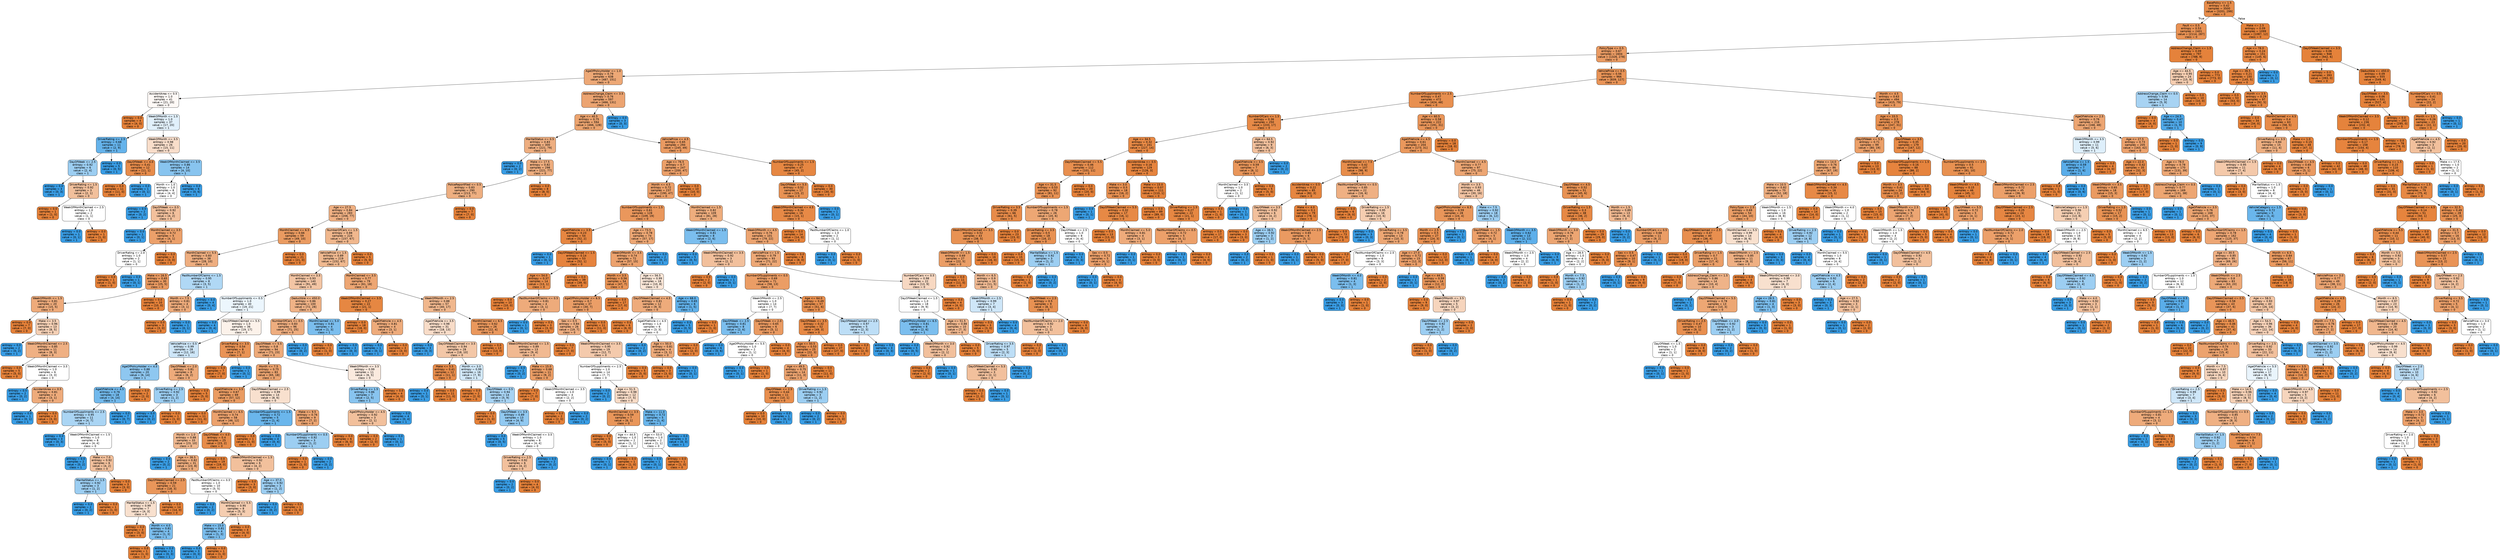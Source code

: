 digraph Tree {
node [shape=box, style="filled, rounded", color="black", fontname=helvetica] ;
edge [fontname=helvetica] ;
0 [label="BasePolicy <= 1.5\nentropy = 0.42\nsamples = 3500\nvalue = [3201, 299]\nclass = 0", fillcolor="#e78d4b"] ;
1 [label="Fault <= 0.5\nentropy = 0.53\nsamples = 2401\nvalue = [2114, 287]\nclass = 0", fillcolor="#e99254"] ;
0 -> 1 [labeldistance=2.5, labelangle=45, headlabel="True"] ;
2 [label="PolicyType <= 0.5\nentropy = 0.67\nsamples = 1604\nvalue = [1326, 278]\nclass = 0", fillcolor="#ea9b63"] ;
1 -> 2 ;
3 [label="AgeOfPolicyHolder <= 1.0\nentropy = 0.79\nsamples = 638\nvalue = [487, 151]\nclass = 0", fillcolor="#eda876"] ;
2 -> 3 ;
4 [label="AccidentArea <= 0.5\nentropy = 1.0\nsamples = 41\nvalue = [21, 20]\nclass = 0", fillcolor="#fef9f6"] ;
3 -> 4 ;
5 [label="entropy = 0.0\nsamples = 4\nvalue = [4, 0]\nclass = 0", fillcolor="#e58139"] ;
4 -> 5 ;
6 [label="WeekOfMonth <= 1.5\nentropy = 1.0\nsamples = 37\nvalue = [17, 20]\nclass = 1", fillcolor="#e1f0fb"] ;
4 -> 6 ;
7 [label="DriverRating <= 2.5\nentropy = 0.68\nsamples = 11\nvalue = [2, 9]\nclass = 1", fillcolor="#65b3eb"] ;
6 -> 7 ;
8 [label="DayOfWeek <= 2.5\nentropy = 0.92\nsamples = 6\nvalue = [2, 4]\nclass = 1", fillcolor="#9ccef2"] ;
7 -> 8 ;
9 [label="entropy = 0.0\nsamples = 3\nvalue = [0, 3]\nclass = 1", fillcolor="#399de5"] ;
8 -> 9 ;
10 [label="DriverRating <= 1.5\nentropy = 0.92\nsamples = 3\nvalue = [2, 1]\nclass = 0", fillcolor="#f2c09c"] ;
8 -> 10 ;
11 [label="entropy = 0.0\nsamples = 1\nvalue = [1, 0]\nclass = 0", fillcolor="#e58139"] ;
10 -> 11 ;
12 [label="WeekOfMonthClaimed <= 2.5\nentropy = 1.0\nsamples = 2\nvalue = [1, 1]\nclass = 0", fillcolor="#ffffff"] ;
10 -> 12 ;
13 [label="entropy = 0.0\nsamples = 1\nvalue = [0, 1]\nclass = 1", fillcolor="#399de5"] ;
12 -> 13 ;
14 [label="entropy = 0.0\nsamples = 1\nvalue = [1, 0]\nclass = 0", fillcolor="#e58139"] ;
12 -> 14 ;
15 [label="entropy = 0.0\nsamples = 5\nvalue = [0, 5]\nclass = 1", fillcolor="#399de5"] ;
7 -> 15 ;
16 [label="WeekOfMonth <= 3.5\nentropy = 0.98\nsamples = 26\nvalue = [15, 11]\nclass = 0", fillcolor="#f8ddca"] ;
6 -> 16 ;
17 [label="DayOfWeek <= 4.0\nentropy = 0.41\nsamples = 12\nvalue = [11, 1]\nclass = 0", fillcolor="#e78c4b"] ;
16 -> 17 ;
18 [label="entropy = 0.0\nsamples = 11\nvalue = [11, 0]\nclass = 0", fillcolor="#e58139"] ;
17 -> 18 ;
19 [label="entropy = 0.0\nsamples = 1\nvalue = [0, 1]\nclass = 1", fillcolor="#399de5"] ;
17 -> 19 ;
20 [label="WeekOfMonthClaimed <= 3.5\nentropy = 0.86\nsamples = 14\nvalue = [4, 10]\nclass = 1", fillcolor="#88c4ef"] ;
16 -> 20 ;
21 [label="Month <= 1.0\nentropy = 1.0\nsamples = 8\nvalue = [4, 4]\nclass = 0", fillcolor="#ffffff"] ;
20 -> 21 ;
22 [label="entropy = 0.0\nsamples = 2\nvalue = [0, 2]\nclass = 1", fillcolor="#399de5"] ;
21 -> 22 ;
23 [label="DayOfWeek <= 0.5\nentropy = 0.92\nsamples = 6\nvalue = [4, 2]\nclass = 0", fillcolor="#f2c09c"] ;
21 -> 23 ;
24 [label="entropy = 0.0\nsamples = 1\nvalue = [0, 1]\nclass = 1", fillcolor="#399de5"] ;
23 -> 24 ;
25 [label="MonthClaimed <= 3.5\nentropy = 0.72\nsamples = 5\nvalue = [4, 1]\nclass = 0", fillcolor="#eca06a"] ;
23 -> 25 ;
26 [label="DriverRating <= 2.0\nentropy = 1.0\nsamples = 2\nvalue = [1, 1]\nclass = 0", fillcolor="#ffffff"] ;
25 -> 26 ;
27 [label="entropy = 0.0\nsamples = 1\nvalue = [1, 0]\nclass = 0", fillcolor="#e58139"] ;
26 -> 27 ;
28 [label="entropy = 0.0\nsamples = 1\nvalue = [0, 1]\nclass = 1", fillcolor="#399de5"] ;
26 -> 28 ;
29 [label="entropy = 0.0\nsamples = 3\nvalue = [3, 0]\nclass = 0", fillcolor="#e58139"] ;
25 -> 29 ;
30 [label="entropy = 0.0\nsamples = 6\nvalue = [0, 6]\nclass = 1", fillcolor="#399de5"] ;
20 -> 30 ;
31 [label="AddressChange_Claim <= 3.5\nentropy = 0.76\nsamples = 597\nvalue = [466, 131]\nclass = 0", fillcolor="#eca471"] ;
3 -> 31 ;
32 [label="Age <= 40.5\nentropy = 0.75\nsamples = 594\nvalue = [466, 128]\nclass = 0", fillcolor="#eca46f"] ;
31 -> 32 ;
33 [label="MaritalStatus <= 0.5\nentropy = 0.83\nsamples = 300\nvalue = [221, 79]\nclass = 0", fillcolor="#eeae80"] ;
32 -> 33 ;
34 [label="entropy = 0.0\nsamples = 2\nvalue = [0, 2]\nclass = 1", fillcolor="#399de5"] ;
33 -> 34 ;
35 [label="Make <= 17.5\nentropy = 0.82\nsamples = 298\nvalue = [221, 77]\nclass = 0", fillcolor="#eead7e"] ;
33 -> 35 ;
36 [label="PoliceReportFiled <= 0.5\nentropy = 0.83\nsamples = 290\nvalue = [213, 77]\nclass = 0", fillcolor="#eeaf81"] ;
35 -> 36 ;
37 [label="Age <= 27.5\nentropy = 0.84\nsamples = 283\nvalue = [206, 77]\nclass = 0", fillcolor="#efb083"] ;
36 -> 37 ;
38 [label="MonthClaimed <= 6.5\nentropy = 0.66\nsamples = 59\nvalue = [49, 10]\nclass = 0", fillcolor="#ea9b61"] ;
37 -> 38 ;
39 [label="MonthClaimed <= 5.5\nentropy = 0.83\nsamples = 38\nvalue = [28, 10]\nclass = 0", fillcolor="#eeae80"] ;
38 -> 39 ;
40 [label="Make <= 16.5\nentropy = 0.65\nsamples = 30\nvalue = [25, 5]\nclass = 0", fillcolor="#ea9a61"] ;
39 -> 40 ;
41 [label="WeekOfMonth <= 1.5\nentropy = 0.81\nsamples = 20\nvalue = [15, 5]\nclass = 0", fillcolor="#eeab7b"] ;
40 -> 41 ;
42 [label="entropy = 0.0\nsamples = 7\nvalue = [7, 0]\nclass = 0", fillcolor="#e58139"] ;
41 -> 42 ;
43 [label="Make <= 3.5\nentropy = 0.96\nsamples = 13\nvalue = [8, 5]\nclass = 0", fillcolor="#f5d0b5"] ;
41 -> 43 ;
44 [label="entropy = 0.0\nsamples = 2\nvalue = [0, 2]\nclass = 1", fillcolor="#399de5"] ;
43 -> 44 ;
45 [label="WeekOfMonthClaimed <= 2.5\nentropy = 0.85\nsamples = 11\nvalue = [8, 3]\nclass = 0", fillcolor="#efb083"] ;
43 -> 45 ;
46 [label="entropy = 0.0\nsamples = 5\nvalue = [5, 0]\nclass = 0", fillcolor="#e58139"] ;
45 -> 46 ;
47 [label="WeekOfMonthClaimed <= 3.5\nentropy = 1.0\nsamples = 6\nvalue = [3, 3]\nclass = 0", fillcolor="#ffffff"] ;
45 -> 47 ;
48 [label="entropy = 0.0\nsamples = 2\nvalue = [0, 2]\nclass = 1", fillcolor="#399de5"] ;
47 -> 48 ;
49 [label="AccidentArea <= 0.5\nentropy = 0.81\nsamples = 4\nvalue = [3, 1]\nclass = 0", fillcolor="#eeab7b"] ;
47 -> 49 ;
50 [label="entropy = 0.0\nsamples = 1\nvalue = [0, 1]\nclass = 1", fillcolor="#399de5"] ;
49 -> 50 ;
51 [label="entropy = 0.0\nsamples = 3\nvalue = [3, 0]\nclass = 0", fillcolor="#e58139"] ;
49 -> 51 ;
52 [label="entropy = 0.0\nsamples = 10\nvalue = [10, 0]\nclass = 0", fillcolor="#e58139"] ;
40 -> 52 ;
53 [label="PastNumberOfClaims <= 1.5\nentropy = 0.95\nsamples = 8\nvalue = [3, 5]\nclass = 1", fillcolor="#b0d8f5"] ;
39 -> 53 ;
54 [label="Month <= 7.5\nentropy = 0.81\nsamples = 4\nvalue = [3, 1]\nclass = 0", fillcolor="#eeab7b"] ;
53 -> 54 ;
55 [label="entropy = 0.0\nsamples = 3\nvalue = [3, 0]\nclass = 0", fillcolor="#e58139"] ;
54 -> 55 ;
56 [label="entropy = 0.0\nsamples = 1\nvalue = [0, 1]\nclass = 1", fillcolor="#399de5"] ;
54 -> 56 ;
57 [label="entropy = 0.0\nsamples = 4\nvalue = [0, 4]\nclass = 1", fillcolor="#399de5"] ;
53 -> 57 ;
58 [label="entropy = 0.0\nsamples = 21\nvalue = [21, 0]\nclass = 0", fillcolor="#e58139"] ;
38 -> 58 ;
59 [label="NumberOfCars <= 1.5\nentropy = 0.88\nsamples = 224\nvalue = [157, 67]\nclass = 0", fillcolor="#f0b78d"] ;
37 -> 59 ;
60 [label="VehiclePrice <= 1.5\nentropy = 0.89\nsamples = 219\nvalue = [152, 67]\nclass = 0", fillcolor="#f0b990"] ;
59 -> 60 ;
61 [label="MonthClaimed <= 3.5\nentropy = 0.93\nsamples = 140\nvalue = [91, 49]\nclass = 0", fillcolor="#f3c5a4"] ;
60 -> 61 ;
62 [label="NumberOfSuppliments <= 0.5\nentropy = 1.0\nsamples = 40\nvalue = [19, 21]\nclass = 1", fillcolor="#ecf6fd"] ;
61 -> 62 ;
63 [label="entropy = 0.0\nsamples = 4\nvalue = [0, 4]\nclass = 1", fillcolor="#399de5"] ;
62 -> 63 ;
64 [label="DayOfWeekClaimed <= 5.5\nentropy = 1.0\nsamples = 36\nvalue = [19, 17]\nclass = 0", fillcolor="#fcf2ea"] ;
62 -> 64 ;
65 [label="VehiclePrice <= 0.5\nentropy = 0.99\nsamples = 28\nvalue = [12, 16]\nclass = 1", fillcolor="#cee6f8"] ;
64 -> 65 ;
66 [label="AgeOfPolicyHolder <= 4.5\nentropy = 0.88\nsamples = 20\nvalue = [6, 14]\nclass = 1", fillcolor="#8ec7f0"] ;
65 -> 66 ;
67 [label="AgeOfVehicle <= 4.5\nentropy = 0.76\nsamples = 18\nvalue = [4, 14]\nclass = 1", fillcolor="#72b9ec"] ;
66 -> 67 ;
68 [label="NumberOfSuppliments <= 2.5\nentropy = 0.95\nsamples = 11\nvalue = [4, 7]\nclass = 1", fillcolor="#aad5f4"] ;
67 -> 68 ;
69 [label="entropy = 0.0\nsamples = 3\nvalue = [0, 3]\nclass = 1", fillcolor="#399de5"] ;
68 -> 69 ;
70 [label="WeekOfMonthClaimed <= 1.5\nentropy = 1.0\nsamples = 8\nvalue = [4, 4]\nclass = 0", fillcolor="#ffffff"] ;
68 -> 70 ;
71 [label="entropy = 0.0\nsamples = 2\nvalue = [0, 2]\nclass = 1", fillcolor="#399de5"] ;
70 -> 71 ;
72 [label="Make <= 7.0\nentropy = 0.92\nsamples = 6\nvalue = [4, 2]\nclass = 0", fillcolor="#f2c09c"] ;
70 -> 72 ;
73 [label="MaritalStatus <= 1.5\nentropy = 0.92\nsamples = 3\nvalue = [1, 2]\nclass = 1", fillcolor="#9ccef2"] ;
72 -> 73 ;
74 [label="entropy = 0.0\nsamples = 2\nvalue = [0, 2]\nclass = 1", fillcolor="#399de5"] ;
73 -> 74 ;
75 [label="entropy = 0.0\nsamples = 1\nvalue = [1, 0]\nclass = 0", fillcolor="#e58139"] ;
73 -> 75 ;
76 [label="entropy = 0.0\nsamples = 3\nvalue = [3, 0]\nclass = 0", fillcolor="#e58139"] ;
72 -> 76 ;
77 [label="entropy = 0.0\nsamples = 7\nvalue = [0, 7]\nclass = 1", fillcolor="#399de5"] ;
67 -> 77 ;
78 [label="entropy = 0.0\nsamples = 2\nvalue = [2, 0]\nclass = 0", fillcolor="#e58139"] ;
66 -> 78 ;
79 [label="DayOfWeek <= 2.0\nentropy = 0.81\nsamples = 8\nvalue = [6, 2]\nclass = 0", fillcolor="#eeab7b"] ;
65 -> 79 ;
80 [label="DriverRating <= 2.5\nentropy = 0.92\nsamples = 3\nvalue = [1, 2]\nclass = 1", fillcolor="#9ccef2"] ;
79 -> 80 ;
81 [label="entropy = 0.0\nsamples = 2\nvalue = [0, 2]\nclass = 1", fillcolor="#399de5"] ;
80 -> 81 ;
82 [label="entropy = 0.0\nsamples = 1\nvalue = [1, 0]\nclass = 0", fillcolor="#e58139"] ;
80 -> 82 ;
83 [label="entropy = 0.0\nsamples = 5\nvalue = [5, 0]\nclass = 0", fillcolor="#e58139"] ;
79 -> 83 ;
84 [label="DriverRating <= 3.5\nentropy = 0.54\nsamples = 8\nvalue = [7, 1]\nclass = 0", fillcolor="#e99355"] ;
64 -> 84 ;
85 [label="entropy = 0.0\nsamples = 7\nvalue = [7, 0]\nclass = 0", fillcolor="#e58139"] ;
84 -> 85 ;
86 [label="entropy = 0.0\nsamples = 1\nvalue = [0, 1]\nclass = 1", fillcolor="#399de5"] ;
84 -> 86 ;
87 [label="Deductible <= 450.0\nentropy = 0.86\nsamples = 100\nvalue = [72, 28]\nclass = 0", fillcolor="#efb286"] ;
61 -> 87 ;
88 [label="NumberOfCars <= 0.5\nentropy = 0.83\nsamples = 96\nvalue = [71, 25]\nclass = 0", fillcolor="#eead7f"] ;
87 -> 88 ;
89 [label="DayOfWeek <= 5.5\nentropy = 0.8\nsamples = 94\nvalue = [71, 23]\nclass = 0", fillcolor="#edaa79"] ;
88 -> 89 ;
90 [label="Month <= 7.5\nentropy = 0.75\nsamples = 83\nvalue = [65, 18]\nclass = 0", fillcolor="#eca470"] ;
89 -> 90 ;
91 [label="AgeOfVehicle <= 3.5\nentropy = 0.67\nsamples = 69\nvalue = [57, 12]\nclass = 0", fillcolor="#ea9c63"] ;
90 -> 91 ;
92 [label="entropy = 0.0\nsamples = 11\nvalue = [11, 0]\nclass = 0", fillcolor="#e58139"] ;
91 -> 92 ;
93 [label="MonthClaimed <= 6.5\nentropy = 0.74\nsamples = 58\nvalue = [46, 12]\nclass = 0", fillcolor="#eca26d"] ;
91 -> 93 ;
94 [label="Month <= 1.0\nentropy = 0.88\nsamples = 33\nvalue = [23, 10]\nclass = 0", fillcolor="#f0b88f"] ;
93 -> 94 ;
95 [label="entropy = 0.0\nsamples = 2\nvalue = [0, 2]\nclass = 1", fillcolor="#399de5"] ;
94 -> 95 ;
96 [label="Age <= 36.5\nentropy = 0.82\nsamples = 31\nvalue = [23, 8]\nclass = 0", fillcolor="#eead7e"] ;
94 -> 96 ;
97 [label="DayOfWeekClaimed <= 2.5\nentropy = 0.59\nsamples = 21\nvalue = [18, 3]\nclass = 0", fillcolor="#e9965a"] ;
96 -> 97 ;
98 [label="MaritalStatus <= 1.5\nentropy = 0.99\nsamples = 7\nvalue = [4, 3]\nclass = 0", fillcolor="#f8e0ce"] ;
97 -> 98 ;
99 [label="entropy = 0.0\nsamples = 3\nvalue = [3, 0]\nclass = 0", fillcolor="#e58139"] ;
98 -> 99 ;
100 [label="Month <= 4.0\nentropy = 0.81\nsamples = 4\nvalue = [1, 3]\nclass = 1", fillcolor="#7bbeee"] ;
98 -> 100 ;
101 [label="entropy = 0.0\nsamples = 1\nvalue = [1, 0]\nclass = 0", fillcolor="#e58139"] ;
100 -> 101 ;
102 [label="entropy = 0.0\nsamples = 3\nvalue = [0, 3]\nclass = 1", fillcolor="#399de5"] ;
100 -> 102 ;
103 [label="entropy = 0.0\nsamples = 14\nvalue = [14, 0]\nclass = 0", fillcolor="#e58139"] ;
97 -> 103 ;
104 [label="PastNumberOfClaims <= 0.5\nentropy = 1.0\nsamples = 10\nvalue = [5, 5]\nclass = 0", fillcolor="#ffffff"] ;
96 -> 104 ;
105 [label="entropy = 0.0\nsamples = 2\nvalue = [0, 2]\nclass = 1", fillcolor="#399de5"] ;
104 -> 105 ;
106 [label="MonthClaimed <= 5.5\nentropy = 0.95\nsamples = 8\nvalue = [5, 3]\nclass = 0", fillcolor="#f5cdb0"] ;
104 -> 106 ;
107 [label="Make <= 15.0\nentropy = 0.81\nsamples = 4\nvalue = [1, 3]\nclass = 1", fillcolor="#7bbeee"] ;
106 -> 107 ;
108 [label="entropy = 0.0\nsamples = 3\nvalue = [0, 3]\nclass = 1", fillcolor="#399de5"] ;
107 -> 108 ;
109 [label="entropy = 0.0\nsamples = 1\nvalue = [1, 0]\nclass = 0", fillcolor="#e58139"] ;
107 -> 109 ;
110 [label="entropy = 0.0\nsamples = 4\nvalue = [4, 0]\nclass = 0", fillcolor="#e58139"] ;
106 -> 110 ;
111 [label="DayOfWeek <= 4.0\nentropy = 0.4\nsamples = 25\nvalue = [23, 2]\nclass = 0", fillcolor="#e78c4a"] ;
93 -> 111 ;
112 [label="entropy = 0.0\nsamples = 19\nvalue = [19, 0]\nclass = 0", fillcolor="#e58139"] ;
111 -> 112 ;
113 [label="WeekOfMonthClaimed <= 1.5\nentropy = 0.92\nsamples = 6\nvalue = [4, 2]\nclass = 0", fillcolor="#f2c09c"] ;
111 -> 113 ;
114 [label="entropy = 0.0\nsamples = 3\nvalue = [3, 0]\nclass = 0", fillcolor="#e58139"] ;
113 -> 114 ;
115 [label="Age <= 37.0\nentropy = 0.92\nsamples = 3\nvalue = [1, 2]\nclass = 1", fillcolor="#9ccef2"] ;
113 -> 115 ;
116 [label="entropy = 0.0\nsamples = 2\nvalue = [0, 2]\nclass = 1", fillcolor="#399de5"] ;
115 -> 116 ;
117 [label="entropy = 0.0\nsamples = 1\nvalue = [1, 0]\nclass = 0", fillcolor="#e58139"] ;
115 -> 117 ;
118 [label="DayOfWeekClaimed <= 2.5\nentropy = 0.99\nsamples = 14\nvalue = [8, 6]\nclass = 0", fillcolor="#f8e0ce"] ;
90 -> 118 ;
119 [label="NumberOfSuppliments <= 1.5\nentropy = 0.72\nsamples = 5\nvalue = [1, 4]\nclass = 1", fillcolor="#6ab6ec"] ;
118 -> 119 ;
120 [label="entropy = 0.0\nsamples = 1\nvalue = [1, 0]\nclass = 0", fillcolor="#e58139"] ;
119 -> 120 ;
121 [label="entropy = 0.0\nsamples = 4\nvalue = [0, 4]\nclass = 1", fillcolor="#399de5"] ;
119 -> 121 ;
122 [label="Make <= 9.5\nentropy = 0.76\nsamples = 9\nvalue = [7, 2]\nclass = 0", fillcolor="#eca572"] ;
118 -> 122 ;
123 [label="NumberOfSuppliments <= 0.5\nentropy = 0.92\nsamples = 3\nvalue = [1, 2]\nclass = 1", fillcolor="#9ccef2"] ;
122 -> 123 ;
124 [label="entropy = 0.0\nsamples = 1\nvalue = [1, 0]\nclass = 0", fillcolor="#e58139"] ;
123 -> 124 ;
125 [label="entropy = 0.0\nsamples = 2\nvalue = [0, 2]\nclass = 1", fillcolor="#399de5"] ;
123 -> 125 ;
126 [label="entropy = 0.0\nsamples = 6\nvalue = [6, 0]\nclass = 0", fillcolor="#e58139"] ;
122 -> 126 ;
127 [label="WeekOfMonth <= 3.5\nentropy = 0.99\nsamples = 11\nvalue = [6, 5]\nclass = 0", fillcolor="#fbeade"] ;
89 -> 127 ;
128 [label="DriverRating <= 1.5\nentropy = 0.86\nsamples = 7\nvalue = [2, 5]\nclass = 1", fillcolor="#88c4ef"] ;
127 -> 128 ;
129 [label="AgeOfPolicyHolder <= 4.5\nentropy = 0.92\nsamples = 3\nvalue = [2, 1]\nclass = 0", fillcolor="#f2c09c"] ;
128 -> 129 ;
130 [label="entropy = 0.0\nsamples = 2\nvalue = [2, 0]\nclass = 0", fillcolor="#e58139"] ;
129 -> 130 ;
131 [label="entropy = 0.0\nsamples = 1\nvalue = [0, 1]\nclass = 1", fillcolor="#399de5"] ;
129 -> 131 ;
132 [label="entropy = 0.0\nsamples = 4\nvalue = [0, 4]\nclass = 1", fillcolor="#399de5"] ;
128 -> 132 ;
133 [label="entropy = 0.0\nsamples = 4\nvalue = [4, 0]\nclass = 0", fillcolor="#e58139"] ;
127 -> 133 ;
134 [label="entropy = 0.0\nsamples = 2\nvalue = [0, 2]\nclass = 1", fillcolor="#399de5"] ;
88 -> 134 ;
135 [label="MonthClaimed <= 5.0\nentropy = 0.81\nsamples = 4\nvalue = [1, 3]\nclass = 1", fillcolor="#7bbeee"] ;
87 -> 135 ;
136 [label="entropy = 0.0\nsamples = 1\nvalue = [1, 0]\nclass = 0", fillcolor="#e58139"] ;
135 -> 136 ;
137 [label="entropy = 0.0\nsamples = 3\nvalue = [0, 3]\nclass = 1", fillcolor="#399de5"] ;
135 -> 137 ;
138 [label="MonthClaimed <= 3.5\nentropy = 0.77\nsamples = 79\nvalue = [61, 18]\nclass = 0", fillcolor="#eda673"] ;
60 -> 138 ;
139 [label="WeekOfMonthClaimed <= 3.5\nentropy = 0.27\nsamples = 22\nvalue = [21, 1]\nclass = 0", fillcolor="#e68742"] ;
138 -> 139 ;
140 [label="entropy = 0.0\nsamples = 18\nvalue = [18, 0]\nclass = 0", fillcolor="#e58139"] ;
139 -> 140 ;
141 [label="AgeOfVehicle <= 4.5\nentropy = 0.81\nsamples = 4\nvalue = [3, 1]\nclass = 0", fillcolor="#eeab7b"] ;
139 -> 141 ;
142 [label="entropy = 0.0\nsamples = 1\nvalue = [0, 1]\nclass = 1", fillcolor="#399de5"] ;
141 -> 142 ;
143 [label="entropy = 0.0\nsamples = 3\nvalue = [3, 0]\nclass = 0", fillcolor="#e58139"] ;
141 -> 143 ;
144 [label="WeekOfMonth <= 2.5\nentropy = 0.88\nsamples = 57\nvalue = [40, 17]\nclass = 0", fillcolor="#f0b78d"] ;
138 -> 144 ;
145 [label="AgeOfVehicle <= 3.5\nentropy = 0.98\nsamples = 31\nvalue = [18, 13]\nclass = 0", fillcolor="#f8dcc8"] ;
144 -> 145 ;
146 [label="entropy = 0.0\nsamples = 3\nvalue = [0, 3]\nclass = 1", fillcolor="#399de5"] ;
145 -> 146 ;
147 [label="DayOfWeekClaimed <= 3.5\nentropy = 0.94\nsamples = 28\nvalue = [18, 10]\nclass = 0", fillcolor="#f3c7a7"] ;
145 -> 147 ;
148 [label="Make <= 5.5\nentropy = 0.41\nsamples = 12\nvalue = [11, 1]\nclass = 0", fillcolor="#e78c4b"] ;
147 -> 148 ;
149 [label="entropy = 0.0\nsamples = 1\nvalue = [0, 1]\nclass = 1", fillcolor="#399de5"] ;
148 -> 149 ;
150 [label="entropy = 0.0\nsamples = 11\nvalue = [11, 0]\nclass = 0", fillcolor="#e58139"] ;
148 -> 150 ;
151 [label="Month <= 3.0\nentropy = 0.99\nsamples = 16\nvalue = [7, 9]\nclass = 1", fillcolor="#d3e9f9"] ;
147 -> 151 ;
152 [label="entropy = 0.0\nsamples = 2\nvalue = [2, 0]\nclass = 0", fillcolor="#e58139"] ;
151 -> 152 ;
153 [label="DayOfWeek <= 0.5\nentropy = 0.94\nsamples = 14\nvalue = [5, 9]\nclass = 1", fillcolor="#a7d3f3"] ;
151 -> 153 ;
154 [label="entropy = 0.0\nsamples = 1\nvalue = [1, 0]\nclass = 0", fillcolor="#e58139"] ;
153 -> 154 ;
155 [label="DayOfWeek <= 3.5\nentropy = 0.89\nsamples = 13\nvalue = [4, 9]\nclass = 1", fillcolor="#91c9f1"] ;
153 -> 155 ;
156 [label="entropy = 0.0\nsamples = 5\nvalue = [0, 5]\nclass = 1", fillcolor="#399de5"] ;
155 -> 156 ;
157 [label="WeekOfMonthClaimed <= 3.5\nentropy = 1.0\nsamples = 8\nvalue = [4, 4]\nclass = 0", fillcolor="#ffffff"] ;
155 -> 157 ;
158 [label="DriverRating <= 2.5\nentropy = 0.92\nsamples = 6\nvalue = [4, 2]\nclass = 0", fillcolor="#f2c09c"] ;
157 -> 158 ;
159 [label="entropy = 0.0\nsamples = 2\nvalue = [0, 2]\nclass = 1", fillcolor="#399de5"] ;
158 -> 159 ;
160 [label="entropy = 0.0\nsamples = 4\nvalue = [4, 0]\nclass = 0", fillcolor="#e58139"] ;
158 -> 160 ;
161 [label="entropy = 0.0\nsamples = 2\nvalue = [0, 2]\nclass = 1", fillcolor="#399de5"] ;
157 -> 161 ;
162 [label="MonthClaimed <= 6.5\nentropy = 0.62\nsamples = 26\nvalue = [22, 4]\nclass = 0", fillcolor="#ea985d"] ;
144 -> 162 ;
163 [label="entropy = 0.0\nsamples = 13\nvalue = [13, 0]\nclass = 0", fillcolor="#e58139"] ;
162 -> 163 ;
164 [label="WeekOfMonthClaimed <= 1.5\nentropy = 0.89\nsamples = 13\nvalue = [9, 4]\nclass = 0", fillcolor="#f1b991"] ;
162 -> 164 ;
165 [label="entropy = 0.0\nsamples = 2\nvalue = [0, 2]\nclass = 1", fillcolor="#399de5"] ;
164 -> 165 ;
166 [label="Make <= 15.0\nentropy = 0.68\nsamples = 11\nvalue = [9, 2]\nclass = 0", fillcolor="#eb9d65"] ;
164 -> 166 ;
167 [label="entropy = 0.0\nsamples = 7\nvalue = [7, 0]\nclass = 0", fillcolor="#e58139"] ;
166 -> 167 ;
168 [label="WeekOfMonthClaimed <= 3.5\nentropy = 1.0\nsamples = 4\nvalue = [2, 2]\nclass = 0", fillcolor="#ffffff"] ;
166 -> 168 ;
169 [label="entropy = 0.0\nsamples = 2\nvalue = [2, 0]\nclass = 0", fillcolor="#e58139"] ;
168 -> 169 ;
170 [label="entropy = 0.0\nsamples = 2\nvalue = [0, 2]\nclass = 1", fillcolor="#399de5"] ;
168 -> 170 ;
171 [label="entropy = 0.0\nsamples = 5\nvalue = [5, 0]\nclass = 0", fillcolor="#e58139"] ;
59 -> 171 ;
172 [label="entropy = 0.0\nsamples = 7\nvalue = [7, 0]\nclass = 0", fillcolor="#e58139"] ;
36 -> 172 ;
173 [label="entropy = 0.0\nsamples = 8\nvalue = [8, 0]\nclass = 0", fillcolor="#e58139"] ;
35 -> 173 ;
174 [label="VehiclePrice <= 4.5\nentropy = 0.65\nsamples = 294\nvalue = [245, 49]\nclass = 0", fillcolor="#ea9a61"] ;
32 -> 174 ;
175 [label="Age <= 76.5\nentropy = 0.7\nsamples = 247\nvalue = [200, 47]\nclass = 0", fillcolor="#eb9f68"] ;
174 -> 175 ;
176 [label="Month <= 4.5\nentropy = 0.72\nsamples = 237\nvalue = [190, 47]\nclass = 0", fillcolor="#eba06a"] ;
175 -> 176 ;
177 [label="NumberOfSuppliments <= 1.5\nentropy = 0.61\nsamples = 128\nvalue = [109, 19]\nclass = 0", fillcolor="#ea975c"] ;
176 -> 177 ;
178 [label="AgeOfVehicle <= 3.5\nentropy = 0.23\nsamples = 54\nvalue = [52, 2]\nclass = 0", fillcolor="#e68641"] ;
177 -> 178 ;
179 [label="entropy = 0.0\nsamples = 1\nvalue = [0, 1]\nclass = 1", fillcolor="#399de5"] ;
178 -> 179 ;
180 [label="DayOfWeekClaimed <= 1.5\nentropy = 0.14\nsamples = 53\nvalue = [52, 1]\nclass = 0", fillcolor="#e6833d"] ;
178 -> 180 ;
181 [label="Age <= 54.0\nentropy = 0.37\nsamples = 14\nvalue = [13, 1]\nclass = 0", fillcolor="#e78b48"] ;
180 -> 181 ;
182 [label="entropy = 0.0\nsamples = 10\nvalue = [10, 0]\nclass = 0", fillcolor="#e58139"] ;
181 -> 182 ;
183 [label="PastNumberOfClaims <= 0.5\nentropy = 0.81\nsamples = 4\nvalue = [3, 1]\nclass = 0", fillcolor="#eeab7b"] ;
181 -> 183 ;
184 [label="entropy = 0.0\nsamples = 1\nvalue = [0, 1]\nclass = 1", fillcolor="#399de5"] ;
183 -> 184 ;
185 [label="entropy = 0.0\nsamples = 3\nvalue = [3, 0]\nclass = 0", fillcolor="#e58139"] ;
183 -> 185 ;
186 [label="entropy = 0.0\nsamples = 39\nvalue = [39, 0]\nclass = 0", fillcolor="#e58139"] ;
180 -> 186 ;
187 [label="Age <= 73.5\nentropy = 0.78\nsamples = 74\nvalue = [57, 17]\nclass = 0", fillcolor="#eda774"] ;
177 -> 187 ;
188 [label="WeekOfMonth <= 3.5\nentropy = 0.74\nsamples = 72\nvalue = [57, 15]\nclass = 0", fillcolor="#eca26d"] ;
187 -> 188 ;
189 [label="Month <= 3.5\nentropy = 0.56\nsamples = 54\nvalue = [47, 7]\nclass = 0", fillcolor="#e99456"] ;
188 -> 189 ;
190 [label="AgeOfPolicyHolder <= 6.5\nentropy = 0.7\nsamples = 37\nvalue = [30, 7]\nclass = 0", fillcolor="#eb9e67"] ;
189 -> 190 ;
191 [label="Sex <= 0.5\nentropy = 0.84\nsamples = 26\nvalue = [19, 7]\nclass = 0", fillcolor="#efaf82"] ;
190 -> 191 ;
192 [label="entropy = 0.0\nsamples = 7\nvalue = [7, 0]\nclass = 0", fillcolor="#e58139"] ;
191 -> 192 ;
193 [label="WeekOfMonthClaimed <= 3.5\nentropy = 0.95\nsamples = 19\nvalue = [12, 7]\nclass = 0", fillcolor="#f4caac"] ;
191 -> 193 ;
194 [label="NumberOfSuppliments <= 2.5\nentropy = 1.0\nsamples = 14\nvalue = [7, 7]\nclass = 0", fillcolor="#ffffff"] ;
193 -> 194 ;
195 [label="entropy = 0.0\nsamples = 2\nvalue = [0, 2]\nclass = 1", fillcolor="#399de5"] ;
194 -> 195 ;
196 [label="Age <= 51.5\nentropy = 0.98\nsamples = 12\nvalue = [7, 5]\nclass = 0", fillcolor="#f8dbc6"] ;
194 -> 196 ;
197 [label="MonthClaimed <= 3.5\nentropy = 0.59\nsamples = 7\nvalue = [6, 1]\nclass = 0", fillcolor="#e9965a"] ;
196 -> 197 ;
198 [label="entropy = 0.0\nsamples = 5\nvalue = [5, 0]\nclass = 0", fillcolor="#e58139"] ;
197 -> 198 ;
199 [label="Age <= 44.5\nentropy = 1.0\nsamples = 2\nvalue = [1, 1]\nclass = 0", fillcolor="#ffffff"] ;
197 -> 199 ;
200 [label="entropy = 0.0\nsamples = 1\nvalue = [0, 1]\nclass = 1", fillcolor="#399de5"] ;
199 -> 200 ;
201 [label="entropy = 0.0\nsamples = 1\nvalue = [1, 0]\nclass = 0", fillcolor="#e58139"] ;
199 -> 201 ;
202 [label="Make <= 11.0\nentropy = 0.72\nsamples = 5\nvalue = [1, 4]\nclass = 1", fillcolor="#6ab6ec"] ;
196 -> 202 ;
203 [label="Age <= 53.0\nentropy = 1.0\nsamples = 2\nvalue = [1, 1]\nclass = 0", fillcolor="#ffffff"] ;
202 -> 203 ;
204 [label="entropy = 0.0\nsamples = 1\nvalue = [0, 1]\nclass = 1", fillcolor="#399de5"] ;
203 -> 204 ;
205 [label="entropy = 0.0\nsamples = 1\nvalue = [1, 0]\nclass = 0", fillcolor="#e58139"] ;
203 -> 205 ;
206 [label="entropy = 0.0\nsamples = 3\nvalue = [0, 3]\nclass = 1", fillcolor="#399de5"] ;
202 -> 206 ;
207 [label="entropy = 0.0\nsamples = 5\nvalue = [5, 0]\nclass = 0", fillcolor="#e58139"] ;
193 -> 207 ;
208 [label="entropy = 0.0\nsamples = 11\nvalue = [11, 0]\nclass = 0", fillcolor="#e58139"] ;
190 -> 208 ;
209 [label="entropy = 0.0\nsamples = 17\nvalue = [17, 0]\nclass = 0", fillcolor="#e58139"] ;
189 -> 209 ;
210 [label="Age <= 56.5\nentropy = 0.99\nsamples = 18\nvalue = [10, 8]\nclass = 0", fillcolor="#fae6d7"] ;
188 -> 210 ;
211 [label="DayOfWeekClaimed <= 4.5\nentropy = 0.81\nsamples = 12\nvalue = [9, 3]\nclass = 0", fillcolor="#eeab7b"] ;
210 -> 211 ;
212 [label="entropy = 0.0\nsamples = 6\nvalue = [6, 0]\nclass = 0", fillcolor="#e58139"] ;
211 -> 212 ;
213 [label="AgeOfVehicle <= 4.5\nentropy = 1.0\nsamples = 6\nvalue = [3, 3]\nclass = 0", fillcolor="#ffffff"] ;
211 -> 213 ;
214 [label="entropy = 0.0\nsamples = 2\nvalue = [0, 2]\nclass = 1", fillcolor="#399de5"] ;
213 -> 214 ;
215 [label="Age <= 50.0\nentropy = 0.81\nsamples = 4\nvalue = [3, 1]\nclass = 0", fillcolor="#eeab7b"] ;
213 -> 215 ;
216 [label="entropy = 0.0\nsamples = 3\nvalue = [3, 0]\nclass = 0", fillcolor="#e58139"] ;
215 -> 216 ;
217 [label="entropy = 0.0\nsamples = 1\nvalue = [0, 1]\nclass = 1", fillcolor="#399de5"] ;
215 -> 217 ;
218 [label="Age <= 68.0\nentropy = 0.65\nsamples = 6\nvalue = [1, 5]\nclass = 1", fillcolor="#61b1ea"] ;
210 -> 218 ;
219 [label="entropy = 0.0\nsamples = 5\nvalue = [0, 5]\nclass = 1", fillcolor="#399de5"] ;
218 -> 219 ;
220 [label="entropy = 0.0\nsamples = 1\nvalue = [1, 0]\nclass = 0", fillcolor="#e58139"] ;
218 -> 220 ;
221 [label="entropy = 0.0\nsamples = 2\nvalue = [0, 2]\nclass = 1", fillcolor="#399de5"] ;
187 -> 221 ;
222 [label="MonthClaimed <= 1.5\nentropy = 0.82\nsamples = 109\nvalue = [81, 28]\nclass = 0", fillcolor="#eead7d"] ;
176 -> 222 ;
223 [label="WeekOfMonthClaimed <= 1.5\nentropy = 0.81\nsamples = 8\nvalue = [2, 6]\nclass = 1", fillcolor="#7bbeee"] ;
222 -> 223 ;
224 [label="entropy = 0.0\nsamples = 5\nvalue = [0, 5]\nclass = 1", fillcolor="#399de5"] ;
223 -> 224 ;
225 [label="WeekOfMonthClaimed <= 3.5\nentropy = 0.92\nsamples = 3\nvalue = [2, 1]\nclass = 0", fillcolor="#f2c09c"] ;
223 -> 225 ;
226 [label="entropy = 0.0\nsamples = 2\nvalue = [2, 0]\nclass = 0", fillcolor="#e58139"] ;
225 -> 226 ;
227 [label="entropy = 0.0\nsamples = 1\nvalue = [0, 1]\nclass = 1", fillcolor="#399de5"] ;
225 -> 227 ;
228 [label="WeekOfMonth <= 4.5\nentropy = 0.76\nsamples = 101\nvalue = [79, 22]\nclass = 0", fillcolor="#eca470"] ;
222 -> 228 ;
229 [label="VehiclePrice <= 1.5\nentropy = 0.79\nsamples = 93\nvalue = [71, 22]\nclass = 0", fillcolor="#eda876"] ;
228 -> 229 ;
230 [label="NumberOfSuppliments <= 0.5\nentropy = 0.69\nsamples = 71\nvalue = [58, 13]\nclass = 0", fillcolor="#eb9d65"] ;
229 -> 230 ;
231 [label="WeekOfMonth <= 2.5\nentropy = 1.0\nsamples = 14\nvalue = [7, 7]\nclass = 0", fillcolor="#ffffff"] ;
230 -> 231 ;
232 [label="DayOfWeek <= 2.5\nentropy = 0.81\nsamples = 8\nvalue = [2, 6]\nclass = 1", fillcolor="#7bbeee"] ;
231 -> 232 ;
233 [label="entropy = 0.0\nsamples = 2\nvalue = [2, 0]\nclass = 0", fillcolor="#e58139"] ;
232 -> 233 ;
234 [label="entropy = 0.0\nsamples = 6\nvalue = [0, 6]\nclass = 1", fillcolor="#399de5"] ;
232 -> 234 ;
235 [label="DayOfWeek <= 2.0\nentropy = 0.65\nsamples = 6\nvalue = [5, 1]\nclass = 0", fillcolor="#ea9a61"] ;
231 -> 235 ;
236 [label="AgeOfPolicyHolder <= 5.5\nentropy = 1.0\nsamples = 2\nvalue = [1, 1]\nclass = 0", fillcolor="#ffffff"] ;
235 -> 236 ;
237 [label="entropy = 0.0\nsamples = 1\nvalue = [0, 1]\nclass = 1", fillcolor="#399de5"] ;
236 -> 237 ;
238 [label="entropy = 0.0\nsamples = 1\nvalue = [1, 0]\nclass = 0", fillcolor="#e58139"] ;
236 -> 238 ;
239 [label="entropy = 0.0\nsamples = 4\nvalue = [4, 0]\nclass = 0", fillcolor="#e58139"] ;
235 -> 239 ;
240 [label="Age <= 64.0\nentropy = 0.49\nsamples = 57\nvalue = [51, 6]\nclass = 0", fillcolor="#e89050"] ;
230 -> 240 ;
241 [label="DayOfWeek <= 3.5\nentropy = 0.32\nsamples = 52\nvalue = [49, 3]\nclass = 0", fillcolor="#e78945"] ;
240 -> 241 ;
242 [label="Age <= 50.5\nentropy = 0.53\nsamples = 25\nvalue = [22, 3]\nclass = 0", fillcolor="#e99254"] ;
241 -> 242 ;
243 [label="Age <= 49.5\nentropy = 0.75\nsamples = 14\nvalue = [11, 3]\nclass = 0", fillcolor="#eca36f"] ;
242 -> 243 ;
244 [label="DayOfWeek <= 2.5\nentropy = 0.44\nsamples = 11\nvalue = [10, 1]\nclass = 0", fillcolor="#e88e4d"] ;
243 -> 244 ;
245 [label="entropy = 0.0\nsamples = 10\nvalue = [10, 0]\nclass = 0", fillcolor="#e58139"] ;
244 -> 245 ;
246 [label="entropy = 0.0\nsamples = 1\nvalue = [0, 1]\nclass = 1", fillcolor="#399de5"] ;
244 -> 246 ;
247 [label="DriverRating <= 1.5\nentropy = 0.92\nsamples = 3\nvalue = [1, 2]\nclass = 1", fillcolor="#9ccef2"] ;
243 -> 247 ;
248 [label="entropy = 0.0\nsamples = 2\nvalue = [0, 2]\nclass = 1", fillcolor="#399de5"] ;
247 -> 248 ;
249 [label="entropy = 0.0\nsamples = 1\nvalue = [1, 0]\nclass = 0", fillcolor="#e58139"] ;
247 -> 249 ;
250 [label="entropy = 0.0\nsamples = 11\nvalue = [11, 0]\nclass = 0", fillcolor="#e58139"] ;
242 -> 250 ;
251 [label="entropy = 0.0\nsamples = 27\nvalue = [27, 0]\nclass = 0", fillcolor="#e58139"] ;
241 -> 251 ;
252 [label="DayOfWeekClaimed <= 2.5\nentropy = 0.97\nsamples = 5\nvalue = [2, 3]\nclass = 1", fillcolor="#bddef6"] ;
240 -> 252 ;
253 [label="entropy = 0.0\nsamples = 2\nvalue = [2, 0]\nclass = 0", fillcolor="#e58139"] ;
252 -> 253 ;
254 [label="entropy = 0.0\nsamples = 3\nvalue = [0, 3]\nclass = 1", fillcolor="#399de5"] ;
252 -> 254 ;
255 [label="NumberOfCars <= 0.5\nentropy = 0.98\nsamples = 22\nvalue = [13, 9]\nclass = 0", fillcolor="#f7d8c2"] ;
229 -> 255 ;
256 [label="DayOfWeekClaimed <= 1.5\nentropy = 1.0\nsamples = 18\nvalue = [9, 9]\nclass = 0", fillcolor="#ffffff"] ;
255 -> 256 ;
257 [label="AgeOfPolicyHolder <= 6.5\nentropy = 0.81\nsamples = 8\nvalue = [2, 6]\nclass = 1", fillcolor="#7bbeee"] ;
256 -> 257 ;
258 [label="entropy = 0.0\nsamples = 5\nvalue = [0, 5]\nclass = 1", fillcolor="#399de5"] ;
257 -> 258 ;
259 [label="WeekOfMonth <= 3.0\nentropy = 0.92\nsamples = 3\nvalue = [2, 1]\nclass = 0", fillcolor="#f2c09c"] ;
257 -> 259 ;
260 [label="entropy = 0.0\nsamples = 2\nvalue = [2, 0]\nclass = 0", fillcolor="#e58139"] ;
259 -> 260 ;
261 [label="entropy = 0.0\nsamples = 1\nvalue = [0, 1]\nclass = 1", fillcolor="#399de5"] ;
259 -> 261 ;
262 [label="Age <= 51.5\nentropy = 0.88\nsamples = 10\nvalue = [7, 3]\nclass = 0", fillcolor="#f0b78e"] ;
256 -> 262 ;
263 [label="entropy = 0.0\nsamples = 5\nvalue = [5, 0]\nclass = 0", fillcolor="#e58139"] ;
262 -> 263 ;
264 [label="DriverRating <= 3.5\nentropy = 0.97\nsamples = 5\nvalue = [2, 3]\nclass = 1", fillcolor="#bddef6"] ;
262 -> 264 ;
265 [label="DayOfWeekClaimed <= 5.5\nentropy = 0.92\nsamples = 3\nvalue = [2, 1]\nclass = 0", fillcolor="#f2c09c"] ;
264 -> 265 ;
266 [label="entropy = 0.0\nsamples = 2\nvalue = [2, 0]\nclass = 0", fillcolor="#e58139"] ;
265 -> 266 ;
267 [label="entropy = 0.0\nsamples = 1\nvalue = [0, 1]\nclass = 1", fillcolor="#399de5"] ;
265 -> 267 ;
268 [label="entropy = 0.0\nsamples = 2\nvalue = [0, 2]\nclass = 1", fillcolor="#399de5"] ;
264 -> 268 ;
269 [label="entropy = 0.0\nsamples = 4\nvalue = [4, 0]\nclass = 0", fillcolor="#e58139"] ;
255 -> 269 ;
270 [label="entropy = 0.0\nsamples = 8\nvalue = [8, 0]\nclass = 0", fillcolor="#e58139"] ;
228 -> 270 ;
271 [label="entropy = 0.0\nsamples = 10\nvalue = [10, 0]\nclass = 0", fillcolor="#e58139"] ;
175 -> 271 ;
272 [label="NumberOfSuppliments <= 1.5\nentropy = 0.25\nsamples = 47\nvalue = [45, 2]\nclass = 0", fillcolor="#e68742"] ;
174 -> 272 ;
273 [label="DayOfWeek <= 5.5\nentropy = 0.52\nsamples = 17\nvalue = [15, 2]\nclass = 0", fillcolor="#e89253"] ;
272 -> 273 ;
274 [label="WeekOfMonthClaimed <= 4.5\nentropy = 0.34\nsamples = 16\nvalue = [15, 1]\nclass = 0", fillcolor="#e78946"] ;
273 -> 274 ;
275 [label="entropy = 0.0\nsamples = 14\nvalue = [14, 0]\nclass = 0", fillcolor="#e58139"] ;
274 -> 275 ;
276 [label="PastNumberOfClaims <= 1.0\nentropy = 1.0\nsamples = 2\nvalue = [1, 1]\nclass = 0", fillcolor="#ffffff"] ;
274 -> 276 ;
277 [label="entropy = 0.0\nsamples = 1\nvalue = [0, 1]\nclass = 1", fillcolor="#399de5"] ;
276 -> 277 ;
278 [label="entropy = 0.0\nsamples = 1\nvalue = [1, 0]\nclass = 0", fillcolor="#e58139"] ;
276 -> 278 ;
279 [label="entropy = 0.0\nsamples = 1\nvalue = [0, 1]\nclass = 1", fillcolor="#399de5"] ;
273 -> 279 ;
280 [label="entropy = 0.0\nsamples = 30\nvalue = [30, 0]\nclass = 0", fillcolor="#e58139"] ;
272 -> 280 ;
281 [label="entropy = 0.0\nsamples = 3\nvalue = [0, 3]\nclass = 1", fillcolor="#399de5"] ;
31 -> 281 ;
282 [label="VehiclePrice <= 0.5\nentropy = 0.56\nsamples = 966\nvalue = [839, 127]\nclass = 0", fillcolor="#e99457"] ;
2 -> 282 ;
283 [label="NumberOfSuppliments <= 2.5\nentropy = 0.47\nsamples = 472\nvalue = [424, 48]\nclass = 0", fillcolor="#e88f4f"] ;
282 -> 283 ;
284 [label="NumberOfCars <= 1.5\nentropy = 0.36\nsamples = 250\nvalue = [233, 17]\nclass = 0", fillcolor="#e78a47"] ;
283 -> 284 ;
285 [label="Age <= 34.5\nentropy = 0.32\nsamples = 241\nvalue = [227, 14]\nclass = 0", fillcolor="#e78945"] ;
284 -> 285 ;
286 [label="DayOfWeekClaimed <= 5.5\nentropy = 0.46\nsamples = 112\nvalue = [101, 11]\nclass = 0", fillcolor="#e88f4f"] ;
285 -> 286 ;
287 [label="Age <= 31.5\nentropy = 0.53\nsamples = 92\nvalue = [81, 11]\nclass = 0", fillcolor="#e99254"] ;
286 -> 287 ;
288 [label="DriverRating <= 3.5\nentropy = 0.39\nsamples = 66\nvalue = [61, 5]\nclass = 0", fillcolor="#e78b49"] ;
287 -> 288 ;
289 [label="WeekOfMonthClaimed <= 3.5\nentropy = 0.52\nsamples = 43\nvalue = [38, 5]\nclass = 0", fillcolor="#e89253"] ;
288 -> 289 ;
290 [label="WeekOfMonth <= 1.5\nentropy = 0.69\nsamples = 27\nvalue = [22, 5]\nclass = 0", fillcolor="#eb9e66"] ;
289 -> 290 ;
291 [label="entropy = 0.0\nsamples = 11\nvalue = [11, 0]\nclass = 0", fillcolor="#e58139"] ;
290 -> 291 ;
292 [label="Month <= 6.5\nentropy = 0.9\nsamples = 16\nvalue = [11, 5]\nclass = 0", fillcolor="#f1ba93"] ;
290 -> 292 ;
293 [label="WeekOfMonth <= 2.5\nentropy = 0.99\nsamples = 7\nvalue = [3, 4]\nclass = 1", fillcolor="#cee6f8"] ;
292 -> 293 ;
294 [label="entropy = 0.0\nsamples = 3\nvalue = [3, 0]\nclass = 0", fillcolor="#e58139"] ;
293 -> 294 ;
295 [label="entropy = 0.0\nsamples = 4\nvalue = [0, 4]\nclass = 1", fillcolor="#399de5"] ;
293 -> 295 ;
296 [label="DayOfWeek <= 2.5\nentropy = 0.5\nsamples = 9\nvalue = [8, 1]\nclass = 0", fillcolor="#e89152"] ;
292 -> 296 ;
297 [label="PastNumberOfClaims <= 2.0\nentropy = 0.92\nsamples = 3\nvalue = [2, 1]\nclass = 0", fillcolor="#f2c09c"] ;
296 -> 297 ;
298 [label="entropy = 0.0\nsamples = 2\nvalue = [2, 0]\nclass = 0", fillcolor="#e58139"] ;
297 -> 298 ;
299 [label="entropy = 0.0\nsamples = 1\nvalue = [0, 1]\nclass = 1", fillcolor="#399de5"] ;
297 -> 299 ;
300 [label="entropy = 0.0\nsamples = 6\nvalue = [6, 0]\nclass = 0", fillcolor="#e58139"] ;
296 -> 300 ;
301 [label="entropy = 0.0\nsamples = 16\nvalue = [16, 0]\nclass = 0", fillcolor="#e58139"] ;
289 -> 301 ;
302 [label="entropy = 0.0\nsamples = 23\nvalue = [23, 0]\nclass = 0", fillcolor="#e58139"] ;
288 -> 302 ;
303 [label="NumberOfSuppliments <= 1.5\nentropy = 0.78\nsamples = 26\nvalue = [20, 6]\nclass = 0", fillcolor="#eda774"] ;
287 -> 303 ;
304 [label="DriverRating <= 3.5\nentropy = 0.5\nsamples = 18\nvalue = [16, 2]\nclass = 0", fillcolor="#e89152"] ;
303 -> 304 ;
305 [label="entropy = 0.0\nsamples = 15\nvalue = [15, 0]\nclass = 0", fillcolor="#e58139"] ;
304 -> 305 ;
306 [label="MaritalStatus <= 1.5\nentropy = 0.92\nsamples = 3\nvalue = [1, 2]\nclass = 1", fillcolor="#9ccef2"] ;
304 -> 306 ;
307 [label="entropy = 0.0\nsamples = 1\nvalue = [1, 0]\nclass = 0", fillcolor="#e58139"] ;
306 -> 307 ;
308 [label="entropy = 0.0\nsamples = 2\nvalue = [0, 2]\nclass = 1", fillcolor="#399de5"] ;
306 -> 308 ;
309 [label="DayOfWeek <= 2.5\nentropy = 1.0\nsamples = 8\nvalue = [4, 4]\nclass = 0", fillcolor="#ffffff"] ;
303 -> 309 ;
310 [label="entropy = 0.0\nsamples = 3\nvalue = [0, 3]\nclass = 1", fillcolor="#399de5"] ;
309 -> 310 ;
311 [label="Sex <= 0.5\nentropy = 0.72\nsamples = 5\nvalue = [4, 1]\nclass = 0", fillcolor="#eca06a"] ;
309 -> 311 ;
312 [label="entropy = 0.0\nsamples = 1\nvalue = [0, 1]\nclass = 1", fillcolor="#399de5"] ;
311 -> 312 ;
313 [label="entropy = 0.0\nsamples = 4\nvalue = [4, 0]\nclass = 0", fillcolor="#e58139"] ;
311 -> 313 ;
314 [label="entropy = 0.0\nsamples = 20\nvalue = [20, 0]\nclass = 0", fillcolor="#e58139"] ;
286 -> 314 ;
315 [label="AccidentArea <= 0.5\nentropy = 0.16\nsamples = 129\nvalue = [126, 3]\nclass = 0", fillcolor="#e6843e"] ;
285 -> 315 ;
316 [label="Make <= 3.0\nentropy = 0.5\nsamples = 18\nvalue = [16, 2]\nclass = 0", fillcolor="#e89152"] ;
315 -> 316 ;
317 [label="entropy = 0.0\nsamples = 1\nvalue = [0, 1]\nclass = 1", fillcolor="#399de5"] ;
316 -> 317 ;
318 [label="DayOfWeekClaimed <= 5.5\nentropy = 0.32\nsamples = 17\nvalue = [16, 1]\nclass = 0", fillcolor="#e78945"] ;
316 -> 318 ;
319 [label="entropy = 0.0\nsamples = 13\nvalue = [13, 0]\nclass = 0", fillcolor="#e58139"] ;
318 -> 319 ;
320 [label="MonthClaimed <= 5.0\nentropy = 0.81\nsamples = 4\nvalue = [3, 1]\nclass = 0", fillcolor="#eeab7b"] ;
318 -> 320 ;
321 [label="entropy = 0.0\nsamples = 1\nvalue = [0, 1]\nclass = 1", fillcolor="#399de5"] ;
320 -> 321 ;
322 [label="entropy = 0.0\nsamples = 3\nvalue = [3, 0]\nclass = 0", fillcolor="#e58139"] ;
320 -> 322 ;
323 [label="Make <= 15.0\nentropy = 0.07\nsamples = 111\nvalue = [110, 1]\nclass = 0", fillcolor="#e5823b"] ;
315 -> 323 ;
324 [label="entropy = 0.0\nsamples = 89\nvalue = [89, 0]\nclass = 0", fillcolor="#e58139"] ;
323 -> 324 ;
325 [label="DriverRating <= 1.5\nentropy = 0.27\nsamples = 22\nvalue = [21, 1]\nclass = 0", fillcolor="#e68742"] ;
323 -> 325 ;
326 [label="PastNumberOfClaims <= 0.5\nentropy = 0.72\nsamples = 5\nvalue = [4, 1]\nclass = 0", fillcolor="#eca06a"] ;
325 -> 326 ;
327 [label="entropy = 0.0\nsamples = 1\nvalue = [0, 1]\nclass = 1", fillcolor="#399de5"] ;
326 -> 327 ;
328 [label="entropy = 0.0\nsamples = 4\nvalue = [4, 0]\nclass = 0", fillcolor="#e58139"] ;
326 -> 328 ;
329 [label="entropy = 0.0\nsamples = 17\nvalue = [17, 0]\nclass = 0", fillcolor="#e58139"] ;
325 -> 329 ;
330 [label="Age <= 64.5\nentropy = 0.92\nsamples = 9\nvalue = [6, 3]\nclass = 0", fillcolor="#f2c09c"] ;
284 -> 330 ;
331 [label="AgeOfVehicle <= 3.5\nentropy = 0.59\nsamples = 7\nvalue = [6, 1]\nclass = 0", fillcolor="#e9965a"] ;
330 -> 331 ;
332 [label="MonthClaimed <= 3.5\nentropy = 1.0\nsamples = 2\nvalue = [1, 1]\nclass = 0", fillcolor="#ffffff"] ;
331 -> 332 ;
333 [label="entropy = 0.0\nsamples = 1\nvalue = [1, 0]\nclass = 0", fillcolor="#e58139"] ;
332 -> 333 ;
334 [label="entropy = 0.0\nsamples = 1\nvalue = [0, 1]\nclass = 1", fillcolor="#399de5"] ;
332 -> 334 ;
335 [label="entropy = 0.0\nsamples = 5\nvalue = [5, 0]\nclass = 0", fillcolor="#e58139"] ;
331 -> 335 ;
336 [label="entropy = 0.0\nsamples = 2\nvalue = [0, 2]\nclass = 1", fillcolor="#399de5"] ;
330 -> 336 ;
337 [label="Age <= 60.5\nentropy = 0.58\nsamples = 222\nvalue = [191, 31]\nclass = 0", fillcolor="#e99559"] ;
283 -> 337 ;
338 [label="AgeOfVehicle <= 4.5\nentropy = 0.61\nsamples = 204\nvalue = [173, 31]\nclass = 0", fillcolor="#ea985c"] ;
337 -> 338 ;
339 [label="MonthClaimed <= 7.5\nentropy = 0.42\nsamples = 107\nvalue = [98, 9]\nclass = 0", fillcolor="#e78d4b"] ;
338 -> 339 ;
340 [label="AccidentArea <= 0.5\nentropy = 0.22\nsamples = 85\nvalue = [82, 3]\nclass = 0", fillcolor="#e68640"] ;
339 -> 340 ;
341 [label="DayOfWeek <= 3.5\nentropy = 0.92\nsamples = 6\nvalue = [4, 2]\nclass = 0", fillcolor="#f2c09c"] ;
340 -> 341 ;
342 [label="entropy = 0.0\nsamples = 3\nvalue = [3, 0]\nclass = 0", fillcolor="#e58139"] ;
341 -> 342 ;
343 [label="Age <= 38.5\nentropy = 0.92\nsamples = 3\nvalue = [1, 2]\nclass = 1", fillcolor="#9ccef2"] ;
341 -> 343 ;
344 [label="entropy = 0.0\nsamples = 2\nvalue = [0, 2]\nclass = 1", fillcolor="#399de5"] ;
343 -> 344 ;
345 [label="entropy = 0.0\nsamples = 1\nvalue = [1, 0]\nclass = 0", fillcolor="#e58139"] ;
343 -> 345 ;
346 [label="Make <= 4.0\nentropy = 0.1\nsamples = 79\nvalue = [78, 1]\nclass = 0", fillcolor="#e5833c"] ;
340 -> 346 ;
347 [label="WeekOfMonthClaimed <= 2.5\nentropy = 0.65\nsamples = 6\nvalue = [5, 1]\nclass = 0", fillcolor="#ea9a61"] ;
346 -> 347 ;
348 [label="entropy = 0.0\nsamples = 1\nvalue = [0, 1]\nclass = 1", fillcolor="#399de5"] ;
347 -> 348 ;
349 [label="entropy = 0.0\nsamples = 5\nvalue = [5, 0]\nclass = 0", fillcolor="#e58139"] ;
347 -> 349 ;
350 [label="entropy = 0.0\nsamples = 73\nvalue = [73, 0]\nclass = 0", fillcolor="#e58139"] ;
346 -> 350 ;
351 [label="PastNumberOfClaims <= 0.5\nentropy = 0.85\nsamples = 22\nvalue = [16, 6]\nclass = 0", fillcolor="#efb083"] ;
339 -> 351 ;
352 [label="entropy = 0.0\nsamples = 6\nvalue = [6, 0]\nclass = 0", fillcolor="#e58139"] ;
351 -> 352 ;
353 [label="DriverRating <= 1.5\nentropy = 0.95\nsamples = 16\nvalue = [10, 6]\nclass = 0", fillcolor="#f5cdb0"] ;
351 -> 353 ;
354 [label="entropy = 0.0\nsamples = 3\nvalue = [0, 3]\nclass = 1", fillcolor="#399de5"] ;
353 -> 354 ;
355 [label="DriverRating <= 3.5\nentropy = 0.78\nsamples = 13\nvalue = [10, 3]\nclass = 0", fillcolor="#eda774"] ;
353 -> 355 ;
356 [label="entropy = 0.0\nsamples = 7\nvalue = [7, 0]\nclass = 0", fillcolor="#e58139"] ;
355 -> 356 ;
357 [label="PastNumberOfClaims <= 2.5\nentropy = 1.0\nsamples = 6\nvalue = [3, 3]\nclass = 0", fillcolor="#ffffff"] ;
355 -> 357 ;
358 [label="WeekOfMonth <= 4.0\nentropy = 0.81\nsamples = 4\nvalue = [1, 3]\nclass = 1", fillcolor="#7bbeee"] ;
357 -> 358 ;
359 [label="entropy = 0.0\nsamples = 3\nvalue = [0, 3]\nclass = 1", fillcolor="#399de5"] ;
358 -> 359 ;
360 [label="entropy = 0.0\nsamples = 1\nvalue = [1, 0]\nclass = 0", fillcolor="#e58139"] ;
358 -> 360 ;
361 [label="entropy = 0.0\nsamples = 2\nvalue = [2, 0]\nclass = 0", fillcolor="#e58139"] ;
357 -> 361 ;
362 [label="MonthClaimed <= 4.5\nentropy = 0.77\nsamples = 97\nvalue = [75, 22]\nclass = 0", fillcolor="#eda673"] ;
338 -> 362 ;
363 [label="Month <= 3.5\nentropy = 0.93\nsamples = 46\nvalue = [30, 16]\nclass = 0", fillcolor="#f3c4a3"] ;
362 -> 363 ;
364 [label="AgeOfPolicyHolder <= 6.5\nentropy = 0.59\nsamples = 28\nvalue = [24, 4]\nclass = 0", fillcolor="#e9965a"] ;
363 -> 364 ;
365 [label="Month <= 2.5\nentropy = 0.5\nsamples = 27\nvalue = [24, 3]\nclass = 0", fillcolor="#e89152"] ;
364 -> 365 ;
366 [label="Age <= 27.0\nentropy = 0.72\nsamples = 15\nvalue = [12, 3]\nclass = 0", fillcolor="#eca06a"] ;
365 -> 366 ;
367 [label="entropy = 0.0\nsamples = 1\nvalue = [0, 1]\nclass = 1", fillcolor="#399de5"] ;
366 -> 367 ;
368 [label="Age <= 44.5\nentropy = 0.59\nsamples = 14\nvalue = [12, 2]\nclass = 0", fillcolor="#e9965a"] ;
366 -> 368 ;
369 [label="entropy = 0.0\nsamples = 9\nvalue = [9, 0]\nclass = 0", fillcolor="#e58139"] ;
368 -> 369 ;
370 [label="WeekOfMonth <= 3.5\nentropy = 0.97\nsamples = 5\nvalue = [3, 2]\nclass = 0", fillcolor="#f6d5bd"] ;
368 -> 370 ;
371 [label="DayOfWeek <= 2.5\nentropy = 0.92\nsamples = 3\nvalue = [1, 2]\nclass = 1", fillcolor="#9ccef2"] ;
370 -> 371 ;
372 [label="entropy = 0.0\nsamples = 1\nvalue = [1, 0]\nclass = 0", fillcolor="#e58139"] ;
371 -> 372 ;
373 [label="entropy = 0.0\nsamples = 2\nvalue = [0, 2]\nclass = 1", fillcolor="#399de5"] ;
371 -> 373 ;
374 [label="entropy = 0.0\nsamples = 2\nvalue = [2, 0]\nclass = 0", fillcolor="#e58139"] ;
370 -> 374 ;
375 [label="entropy = 0.0\nsamples = 12\nvalue = [12, 0]\nclass = 0", fillcolor="#e58139"] ;
365 -> 375 ;
376 [label="entropy = 0.0\nsamples = 1\nvalue = [0, 1]\nclass = 1", fillcolor="#399de5"] ;
364 -> 376 ;
377 [label="Make <= 7.5\nentropy = 0.92\nsamples = 18\nvalue = [6, 12]\nclass = 1", fillcolor="#9ccef2"] ;
363 -> 377 ;
378 [label="DayOfWeek <= 1.5\nentropy = 0.72\nsamples = 5\nvalue = [4, 1]\nclass = 0", fillcolor="#eca06a"] ;
377 -> 378 ;
379 [label="entropy = 0.0\nsamples = 1\nvalue = [0, 1]\nclass = 1", fillcolor="#399de5"] ;
378 -> 379 ;
380 [label="entropy = 0.0\nsamples = 4\nvalue = [4, 0]\nclass = 0", fillcolor="#e58139"] ;
378 -> 380 ;
381 [label="WeekOfMonth <= 3.5\nentropy = 0.62\nsamples = 13\nvalue = [2, 11]\nclass = 1", fillcolor="#5dafea"] ;
377 -> 381 ;
382 [label="WeekOfMonth <= 2.5\nentropy = 1.0\nsamples = 4\nvalue = [2, 2]\nclass = 0", fillcolor="#ffffff"] ;
381 -> 382 ;
383 [label="entropy = 0.0\nsamples = 2\nvalue = [0, 2]\nclass = 1", fillcolor="#399de5"] ;
382 -> 383 ;
384 [label="entropy = 0.0\nsamples = 2\nvalue = [2, 0]\nclass = 0", fillcolor="#e58139"] ;
382 -> 384 ;
385 [label="entropy = 0.0\nsamples = 9\nvalue = [0, 9]\nclass = 1", fillcolor="#399de5"] ;
381 -> 385 ;
386 [label="DayOfWeek <= 4.5\nentropy = 0.52\nsamples = 51\nvalue = [45, 6]\nclass = 0", fillcolor="#e89253"] ;
362 -> 386 ;
387 [label="DriverRating <= 1.5\nentropy = 0.3\nsamples = 38\nvalue = [36, 2]\nclass = 0", fillcolor="#e68844"] ;
386 -> 387 ;
388 [label="WeekOfMonth <= 3.0\nentropy = 0.76\nsamples = 9\nvalue = [7, 2]\nclass = 0", fillcolor="#eca572"] ;
387 -> 388 ;
389 [label="Age <= 28.5\nentropy = 1.0\nsamples = 4\nvalue = [2, 2]\nclass = 0", fillcolor="#ffffff"] ;
388 -> 389 ;
390 [label="entropy = 0.0\nsamples = 1\nvalue = [1, 0]\nclass = 0", fillcolor="#e58139"] ;
389 -> 390 ;
391 [label="Month <= 7.5\nentropy = 0.92\nsamples = 3\nvalue = [1, 2]\nclass = 1", fillcolor="#9ccef2"] ;
389 -> 391 ;
392 [label="entropy = 0.0\nsamples = 1\nvalue = [1, 0]\nclass = 0", fillcolor="#e58139"] ;
391 -> 392 ;
393 [label="entropy = 0.0\nsamples = 2\nvalue = [0, 2]\nclass = 1", fillcolor="#399de5"] ;
391 -> 393 ;
394 [label="entropy = 0.0\nsamples = 5\nvalue = [5, 0]\nclass = 0", fillcolor="#e58139"] ;
388 -> 394 ;
395 [label="entropy = 0.0\nsamples = 29\nvalue = [29, 0]\nclass = 0", fillcolor="#e58139"] ;
387 -> 395 ;
396 [label="Month <= 1.5\nentropy = 0.89\nsamples = 13\nvalue = [9, 4]\nclass = 0", fillcolor="#f1b991"] ;
386 -> 396 ;
397 [label="entropy = 0.0\nsamples = 2\nvalue = [0, 2]\nclass = 1", fillcolor="#399de5"] ;
396 -> 397 ;
398 [label="NumberOfCars <= 0.5\nentropy = 0.68\nsamples = 11\nvalue = [9, 2]\nclass = 0", fillcolor="#eb9d65"] ;
396 -> 398 ;
399 [label="Sex <= 0.5\nentropy = 0.47\nsamples = 10\nvalue = [9, 1]\nclass = 0", fillcolor="#e88f4f"] ;
398 -> 399 ;
400 [label="entropy = 0.0\nsamples = 1\nvalue = [0, 1]\nclass = 1", fillcolor="#399de5"] ;
399 -> 400 ;
401 [label="entropy = 0.0\nsamples = 9\nvalue = [9, 0]\nclass = 0", fillcolor="#e58139"] ;
399 -> 401 ;
402 [label="entropy = 0.0\nsamples = 1\nvalue = [0, 1]\nclass = 1", fillcolor="#399de5"] ;
398 -> 402 ;
403 [label="entropy = 0.0\nsamples = 18\nvalue = [18, 0]\nclass = 0", fillcolor="#e58139"] ;
337 -> 403 ;
404 [label="Month <= 4.5\nentropy = 0.63\nsamples = 494\nvalue = [415, 79]\nclass = 0", fillcolor="#ea995f"] ;
282 -> 404 ;
405 [label="Age <= 33.5\nentropy = 0.5\nsamples = 278\nvalue = [247, 31]\nclass = 0", fillcolor="#e89152"] ;
404 -> 405 ;
406 [label="DayOfWeek <= 5.5\nentropy = 0.71\nsamples = 99\nvalue = [80, 19]\nclass = 0", fillcolor="#eb9f68"] ;
405 -> 406 ;
407 [label="Make <= 14.0\nentropy = 0.76\nsamples = 86\nvalue = [67, 19]\nclass = 0", fillcolor="#eca571"] ;
406 -> 407 ;
408 [label="Make <= 10.5\nentropy = 0.82\nsamples = 70\nvalue = [52, 18]\nclass = 0", fillcolor="#eead7e"] ;
407 -> 408 ;
409 [label="PolicyType <= 2.5\nentropy = 0.69\nsamples = 54\nvalue = [44, 10]\nclass = 0", fillcolor="#eb9e66"] ;
408 -> 409 ;
410 [label="DayOfWeekClaimed <= 2.5\nentropy = 0.47\nsamples = 40\nvalue = [36, 4]\nclass = 0", fillcolor="#e88f4f"] ;
409 -> 410 ;
411 [label="entropy = 0.0\nsamples = 19\nvalue = [19, 0]\nclass = 0", fillcolor="#e58139"] ;
410 -> 411 ;
412 [label="DriverRating <= 1.5\nentropy = 0.7\nsamples = 21\nvalue = [17, 4]\nclass = 0", fillcolor="#eb9f68"] ;
410 -> 412 ;
413 [label="entropy = 0.0\nsamples = 7\nvalue = [7, 0]\nclass = 0", fillcolor="#e58139"] ;
412 -> 413 ;
414 [label="AddressChange_Claim <= 1.5\nentropy = 0.86\nsamples = 14\nvalue = [10, 4]\nclass = 0", fillcolor="#efb388"] ;
412 -> 414 ;
415 [label="entropy = 0.0\nsamples = 1\nvalue = [0, 1]\nclass = 1", fillcolor="#399de5"] ;
414 -> 415 ;
416 [label="DayOfWeekClaimed <= 5.5\nentropy = 0.78\nsamples = 13\nvalue = [10, 3]\nclass = 0", fillcolor="#eda774"] ;
414 -> 416 ;
417 [label="DriverRating <= 2.5\nentropy = 0.47\nsamples = 10\nvalue = [9, 1]\nclass = 0", fillcolor="#e88f4f"] ;
416 -> 417 ;
418 [label="DayOfWeek <= 1.5\nentropy = 1.0\nsamples = 2\nvalue = [1, 1]\nclass = 0", fillcolor="#ffffff"] ;
417 -> 418 ;
419 [label="entropy = 0.0\nsamples = 1\nvalue = [0, 1]\nclass = 1", fillcolor="#399de5"] ;
418 -> 419 ;
420 [label="entropy = 0.0\nsamples = 1\nvalue = [1, 0]\nclass = 0", fillcolor="#e58139"] ;
418 -> 420 ;
421 [label="entropy = 0.0\nsamples = 8\nvalue = [8, 0]\nclass = 0", fillcolor="#e58139"] ;
417 -> 421 ;
422 [label="DayOfWeek <= 4.0\nentropy = 0.92\nsamples = 3\nvalue = [1, 2]\nclass = 1", fillcolor="#9ccef2"] ;
416 -> 422 ;
423 [label="entropy = 0.0\nsamples = 2\nvalue = [0, 2]\nclass = 1", fillcolor="#399de5"] ;
422 -> 423 ;
424 [label="entropy = 0.0\nsamples = 1\nvalue = [1, 0]\nclass = 0", fillcolor="#e58139"] ;
422 -> 424 ;
425 [label="MonthClaimed <= 5.5\nentropy = 0.99\nsamples = 14\nvalue = [8, 6]\nclass = 0", fillcolor="#f8e0ce"] ;
409 -> 425 ;
426 [label="WeekOfMonth <= 2.5\nentropy = 0.85\nsamples = 11\nvalue = [8, 3]\nclass = 0", fillcolor="#efb083"] ;
425 -> 426 ;
427 [label="entropy = 0.0\nsamples = 4\nvalue = [4, 0]\nclass = 0", fillcolor="#e58139"] ;
426 -> 427 ;
428 [label="WeekOfMonthClaimed <= 3.0\nentropy = 0.99\nsamples = 7\nvalue = [4, 3]\nclass = 0", fillcolor="#f8e0ce"] ;
426 -> 428 ;
429 [label="Age <= 28.5\nentropy = 0.81\nsamples = 4\nvalue = [1, 3]\nclass = 1", fillcolor="#7bbeee"] ;
428 -> 429 ;
430 [label="entropy = 0.0\nsamples = 3\nvalue = [0, 3]\nclass = 1", fillcolor="#399de5"] ;
429 -> 430 ;
431 [label="entropy = 0.0\nsamples = 1\nvalue = [1, 0]\nclass = 0", fillcolor="#e58139"] ;
429 -> 431 ;
432 [label="entropy = 0.0\nsamples = 3\nvalue = [3, 0]\nclass = 0", fillcolor="#e58139"] ;
428 -> 432 ;
433 [label="entropy = 0.0\nsamples = 3\nvalue = [0, 3]\nclass = 1", fillcolor="#399de5"] ;
425 -> 433 ;
434 [label="WeekOfMonth <= 1.5\nentropy = 1.0\nsamples = 16\nvalue = [8, 8]\nclass = 0", fillcolor="#ffffff"] ;
408 -> 434 ;
435 [label="entropy = 0.0\nsamples = 4\nvalue = [4, 0]\nclass = 0", fillcolor="#e58139"] ;
434 -> 435 ;
436 [label="DriverRating <= 2.5\nentropy = 0.92\nsamples = 12\nvalue = [4, 8]\nclass = 1", fillcolor="#9ccef2"] ;
434 -> 436 ;
437 [label="entropy = 0.0\nsamples = 4\nvalue = [0, 4]\nclass = 1", fillcolor="#399de5"] ;
436 -> 437 ;
438 [label="MonthClaimed <= 5.5\nentropy = 1.0\nsamples = 8\nvalue = [4, 4]\nclass = 0", fillcolor="#ffffff"] ;
436 -> 438 ;
439 [label="AgeOfVehicle <= 4.5\nentropy = 0.92\nsamples = 6\nvalue = [2, 4]\nclass = 1", fillcolor="#9ccef2"] ;
438 -> 439 ;
440 [label="entropy = 0.0\nsamples = 3\nvalue = [0, 3]\nclass = 1", fillcolor="#399de5"] ;
439 -> 440 ;
441 [label="Age <= 27.5\nentropy = 0.92\nsamples = 3\nvalue = [2, 1]\nclass = 0", fillcolor="#f2c09c"] ;
439 -> 441 ;
442 [label="entropy = 0.0\nsamples = 1\nvalue = [0, 1]\nclass = 1", fillcolor="#399de5"] ;
441 -> 442 ;
443 [label="entropy = 0.0\nsamples = 2\nvalue = [2, 0]\nclass = 0", fillcolor="#e58139"] ;
441 -> 443 ;
444 [label="entropy = 0.0\nsamples = 2\nvalue = [2, 0]\nclass = 0", fillcolor="#e58139"] ;
438 -> 444 ;
445 [label="WeekOfMonthClaimed <= 4.5\nentropy = 0.34\nsamples = 16\nvalue = [15, 1]\nclass = 0", fillcolor="#e78946"] ;
407 -> 445 ;
446 [label="entropy = 0.0\nsamples = 14\nvalue = [14, 0]\nclass = 0", fillcolor="#e58139"] ;
445 -> 446 ;
447 [label="WeekOfMonth <= 4.0\nentropy = 1.0\nsamples = 2\nvalue = [1, 1]\nclass = 0", fillcolor="#ffffff"] ;
445 -> 447 ;
448 [label="entropy = 0.0\nsamples = 1\nvalue = [0, 1]\nclass = 1", fillcolor="#399de5"] ;
447 -> 448 ;
449 [label="entropy = 0.0\nsamples = 1\nvalue = [1, 0]\nclass = 0", fillcolor="#e58139"] ;
447 -> 449 ;
450 [label="entropy = 0.0\nsamples = 13\nvalue = [13, 0]\nclass = 0", fillcolor="#e58139"] ;
406 -> 450 ;
451 [label="DayOfWeek <= 3.5\nentropy = 0.35\nsamples = 179\nvalue = [167, 12]\nclass = 0", fillcolor="#e78a47"] ;
405 -> 451 ;
452 [label="NumberOfSuppliments <= 1.5\nentropy = 0.16\nsamples = 88\nvalue = [86, 2]\nclass = 0", fillcolor="#e6843e"] ;
451 -> 452 ;
453 [label="Month <= 3.5\nentropy = 0.41\nsamples = 24\nvalue = [22, 2]\nclass = 0", fillcolor="#e78c4b"] ;
452 -> 453 ;
454 [label="entropy = 0.0\nsamples = 15\nvalue = [15, 0]\nclass = 0", fillcolor="#e58139"] ;
453 -> 454 ;
455 [label="WeekOfMonth <= 2.5\nentropy = 0.76\nsamples = 9\nvalue = [7, 2]\nclass = 0", fillcolor="#eca572"] ;
453 -> 455 ;
456 [label="WeekOfMonth <= 1.5\nentropy = 1.0\nsamples = 4\nvalue = [2, 2]\nclass = 0", fillcolor="#ffffff"] ;
455 -> 456 ;
457 [label="entropy = 0.0\nsamples = 1\nvalue = [0, 1]\nclass = 1", fillcolor="#399de5"] ;
456 -> 457 ;
458 [label="DayOfWeekClaimed <= 4.5\nentropy = 0.92\nsamples = 3\nvalue = [2, 1]\nclass = 0", fillcolor="#f2c09c"] ;
456 -> 458 ;
459 [label="entropy = 0.0\nsamples = 2\nvalue = [2, 0]\nclass = 0", fillcolor="#e58139"] ;
458 -> 459 ;
460 [label="entropy = 0.0\nsamples = 1\nvalue = [0, 1]\nclass = 1", fillcolor="#399de5"] ;
458 -> 460 ;
461 [label="entropy = 0.0\nsamples = 5\nvalue = [5, 0]\nclass = 0", fillcolor="#e58139"] ;
455 -> 461 ;
462 [label="entropy = 0.0\nsamples = 64\nvalue = [64, 0]\nclass = 0", fillcolor="#e58139"] ;
452 -> 462 ;
463 [label="NumberOfSuppliments <= 2.5\nentropy = 0.5\nsamples = 91\nvalue = [81, 10]\nclass = 0", fillcolor="#e89151"] ;
451 -> 463 ;
464 [label="WeekOfMonth <= 4.5\nentropy = 0.15\nsamples = 46\nvalue = [45, 1]\nclass = 0", fillcolor="#e6843d"] ;
463 -> 464 ;
465 [label="entropy = 0.0\nsamples = 41\nvalue = [41, 0]\nclass = 0", fillcolor="#e58139"] ;
464 -> 465 ;
466 [label="DayOfWeek <= 5.5\nentropy = 0.72\nsamples = 5\nvalue = [4, 1]\nclass = 0", fillcolor="#eca06a"] ;
464 -> 466 ;
467 [label="entropy = 0.0\nsamples = 4\nvalue = [4, 0]\nclass = 0", fillcolor="#e58139"] ;
466 -> 467 ;
468 [label="entropy = 0.0\nsamples = 1\nvalue = [0, 1]\nclass = 1", fillcolor="#399de5"] ;
466 -> 468 ;
469 [label="WeekOfMonthClaimed <= 2.5\nentropy = 0.72\nsamples = 45\nvalue = [36, 9]\nclass = 0", fillcolor="#eca06a"] ;
463 -> 469 ;
470 [label="DayOfWeekClaimed <= 2.5\nentropy = 0.25\nsamples = 24\nvalue = [23, 1]\nclass = 0", fillcolor="#e68642"] ;
469 -> 470 ;
471 [label="PastNumberOfClaims <= 2.0\nentropy = 0.72\nsamples = 5\nvalue = [4, 1]\nclass = 0", fillcolor="#eca06a"] ;
470 -> 471 ;
472 [label="entropy = 0.0\nsamples = 4\nvalue = [4, 0]\nclass = 0", fillcolor="#e58139"] ;
471 -> 472 ;
473 [label="entropy = 0.0\nsamples = 1\nvalue = [0, 1]\nclass = 1", fillcolor="#399de5"] ;
471 -> 473 ;
474 [label="entropy = 0.0\nsamples = 19\nvalue = [19, 0]\nclass = 0", fillcolor="#e58139"] ;
470 -> 474 ;
475 [label="VehicleCategory <= 1.5\nentropy = 0.96\nsamples = 21\nvalue = [13, 8]\nclass = 0", fillcolor="#f5cfb3"] ;
469 -> 475 ;
476 [label="WeekOfMonth <= 2.5\nentropy = 1.0\nsamples = 16\nvalue = [8, 8]\nclass = 0", fillcolor="#ffffff"] ;
475 -> 476 ;
477 [label="entropy = 0.0\nsamples = 4\nvalue = [0, 4]\nclass = 1", fillcolor="#399de5"] ;
476 -> 477 ;
478 [label="DayOfWeekClaimed <= 2.5\nentropy = 0.92\nsamples = 12\nvalue = [8, 4]\nclass = 0", fillcolor="#f2c09c"] ;
476 -> 478 ;
479 [label="entropy = 0.0\nsamples = 6\nvalue = [6, 0]\nclass = 0", fillcolor="#e58139"] ;
478 -> 479 ;
480 [label="DayOfWeekClaimed <= 4.5\nentropy = 0.92\nsamples = 6\nvalue = [2, 4]\nclass = 1", fillcolor="#9ccef2"] ;
478 -> 480 ;
481 [label="entropy = 0.0\nsamples = 3\nvalue = [0, 3]\nclass = 1", fillcolor="#399de5"] ;
480 -> 481 ;
482 [label="Make <= 4.0\nentropy = 0.92\nsamples = 3\nvalue = [2, 1]\nclass = 0", fillcolor="#f2c09c"] ;
480 -> 482 ;
483 [label="entropy = 0.0\nsamples = 1\nvalue = [0, 1]\nclass = 1", fillcolor="#399de5"] ;
482 -> 483 ;
484 [label="entropy = 0.0\nsamples = 2\nvalue = [2, 0]\nclass = 0", fillcolor="#e58139"] ;
482 -> 484 ;
485 [label="entropy = 0.0\nsamples = 5\nvalue = [5, 0]\nclass = 0", fillcolor="#e58139"] ;
475 -> 485 ;
486 [label="AgeOfVehicle <= 2.5\nentropy = 0.76\nsamples = 216\nvalue = [168, 48]\nclass = 0", fillcolor="#eca572"] ;
404 -> 486 ;
487 [label="WeekOfMonth <= 3.5\nentropy = 0.99\nsamples = 11\nvalue = [5, 6]\nclass = 1", fillcolor="#deeffb"] ;
486 -> 487 ;
488 [label="VehiclePrice <= 1.5\nentropy = 0.59\nsamples = 7\nvalue = [1, 6]\nclass = 1", fillcolor="#5aade9"] ;
487 -> 488 ;
489 [label="entropy = 0.0\nsamples = 1\nvalue = [1, 0]\nclass = 0", fillcolor="#e58139"] ;
488 -> 489 ;
490 [label="entropy = 0.0\nsamples = 6\nvalue = [0, 6]\nclass = 1", fillcolor="#399de5"] ;
488 -> 490 ;
491 [label="entropy = 0.0\nsamples = 4\nvalue = [4, 0]\nclass = 0", fillcolor="#e58139"] ;
487 -> 491 ;
492 [label="Age <= 27.5\nentropy = 0.73\nsamples = 205\nvalue = [163, 42]\nclass = 0", fillcolor="#eca16c"] ;
486 -> 492 ;
493 [label="Age <= 22.0\nentropy = 0.42\nsamples = 35\nvalue = [32, 3]\nclass = 0", fillcolor="#e78d4c"] ;
492 -> 493 ;
494 [label="WeekOfMonth <= 3.5\nentropy = 0.65\nsamples = 18\nvalue = [15, 3]\nclass = 0", fillcolor="#ea9a61"] ;
493 -> 494 ;
495 [label="DriverRating <= 1.5\nentropy = 0.52\nsamples = 17\nvalue = [15, 2]\nclass = 0", fillcolor="#e89253"] ;
494 -> 495 ;
496 [label="MonthClaimed <= 6.5\nentropy = 1.0\nsamples = 4\nvalue = [2, 2]\nclass = 0", fillcolor="#ffffff"] ;
495 -> 496 ;
497 [label="entropy = 0.0\nsamples = 1\nvalue = [1, 0]\nclass = 0", fillcolor="#e58139"] ;
496 -> 497 ;
498 [label="WeekOfMonth <= 1.5\nentropy = 0.92\nsamples = 3\nvalue = [1, 2]\nclass = 1", fillcolor="#9ccef2"] ;
496 -> 498 ;
499 [label="entropy = 0.0\nsamples = 1\nvalue = [1, 0]\nclass = 0", fillcolor="#e58139"] ;
498 -> 499 ;
500 [label="entropy = 0.0\nsamples = 2\nvalue = [0, 2]\nclass = 1", fillcolor="#399de5"] ;
498 -> 500 ;
501 [label="entropy = 0.0\nsamples = 13\nvalue = [13, 0]\nclass = 0", fillcolor="#e58139"] ;
495 -> 501 ;
502 [label="entropy = 0.0\nsamples = 1\nvalue = [0, 1]\nclass = 1", fillcolor="#399de5"] ;
494 -> 502 ;
503 [label="entropy = 0.0\nsamples = 17\nvalue = [17, 0]\nclass = 0", fillcolor="#e58139"] ;
493 -> 503 ;
504 [label="Age <= 78.0\nentropy = 0.78\nsamples = 170\nvalue = [131, 39]\nclass = 0", fillcolor="#eda774"] ;
492 -> 504 ;
505 [label="AddressChange_Claim <= 0.5\nentropy = 0.77\nsamples = 169\nvalue = [131, 38]\nclass = 0", fillcolor="#eda672"] ;
504 -> 505 ;
506 [label="entropy = 0.0\nsamples = 1\nvalue = [0, 1]\nclass = 1", fillcolor="#399de5"] ;
505 -> 506 ;
507 [label="AgeOfVehicle <= 3.5\nentropy = 0.76\nsamples = 168\nvalue = [131, 37]\nclass = 0", fillcolor="#eca571"] ;
505 -> 507 ;
508 [label="entropy = 0.0\nsamples = 6\nvalue = [6, 0]\nclass = 0", fillcolor="#e58139"] ;
507 -> 508 ;
509 [label="PastNumberOfClaims <= 1.5\nentropy = 0.78\nsamples = 162\nvalue = [125, 37]\nclass = 0", fillcolor="#eda674"] ;
507 -> 509 ;
510 [label="Age <= 30.5\nentropy = 0.85\nsamples = 95\nvalue = [69, 26]\nclass = 0", fillcolor="#efb084"] ;
509 -> 510 ;
511 [label="NumberOfSuppliments <= 1.5\nentropy = 1.0\nsamples = 12\nvalue = [6, 6]\nclass = 0", fillcolor="#ffffff"] ;
510 -> 511 ;
512 [label="entropy = 0.0\nsamples = 5\nvalue = [5, 0]\nclass = 0", fillcolor="#e58139"] ;
511 -> 512 ;
513 [label="DayOfWeek <= 0.5\nentropy = 0.59\nsamples = 7\nvalue = [1, 6]\nclass = 1", fillcolor="#5aade9"] ;
511 -> 513 ;
514 [label="entropy = 0.0\nsamples = 1\nvalue = [1, 0]\nclass = 0", fillcolor="#e58139"] ;
513 -> 514 ;
515 [label="entropy = 0.0\nsamples = 6\nvalue = [0, 6]\nclass = 1", fillcolor="#399de5"] ;
513 -> 515 ;
516 [label="WeekOfMonth <= 2.5\nentropy = 0.8\nsamples = 83\nvalue = [63, 20]\nclass = 0", fillcolor="#eda978"] ;
510 -> 516 ;
517 [label="DayOfWeekClaimed <= 0.5\nentropy = 0.58\nsamples = 43\nvalue = [37, 6]\nclass = 0", fillcolor="#e99559"] ;
516 -> 517 ;
518 [label="entropy = 0.0\nsamples = 2\nvalue = [0, 2]\nclass = 1", fillcolor="#399de5"] ;
517 -> 518 ;
519 [label="Age <= 46.5\nentropy = 0.46\nsamples = 41\nvalue = [37, 4]\nclass = 0", fillcolor="#e88f4e"] ;
517 -> 519 ;
520 [label="entropy = 0.0\nsamples = 22\nvalue = [22, 0]\nclass = 0", fillcolor="#e58139"] ;
519 -> 520 ;
521 [label="PastNumberOfClaims <= 0.5\nentropy = 0.74\nsamples = 19\nvalue = [15, 4]\nclass = 0", fillcolor="#eca36e"] ;
519 -> 521 ;
522 [label="entropy = 0.0\nsamples = 9\nvalue = [9, 0]\nclass = 0", fillcolor="#e58139"] ;
521 -> 522 ;
523 [label="Month <= 7.5\nentropy = 0.97\nsamples = 10\nvalue = [6, 4]\nclass = 0", fillcolor="#f6d5bd"] ;
521 -> 523 ;
524 [label="DriverRating <= 2.5\nentropy = 0.99\nsamples = 7\nvalue = [3, 4]\nclass = 1", fillcolor="#cee6f8"] ;
523 -> 524 ;
525 [label="NumberOfSuppliments <= 1.5\nentropy = 0.81\nsamples = 4\nvalue = [3, 1]\nclass = 0", fillcolor="#eeab7b"] ;
524 -> 525 ;
526 [label="entropy = 0.0\nsamples = 1\nvalue = [0, 1]\nclass = 1", fillcolor="#399de5"] ;
525 -> 526 ;
527 [label="entropy = 0.0\nsamples = 3\nvalue = [3, 0]\nclass = 0", fillcolor="#e58139"] ;
525 -> 527 ;
528 [label="entropy = 0.0\nsamples = 3\nvalue = [0, 3]\nclass = 1", fillcolor="#399de5"] ;
524 -> 528 ;
529 [label="entropy = 0.0\nsamples = 3\nvalue = [3, 0]\nclass = 0", fillcolor="#e58139"] ;
523 -> 529 ;
530 [label="Age <= 58.5\nentropy = 0.93\nsamples = 40\nvalue = [26, 14]\nclass = 0", fillcolor="#f3c5a4"] ;
516 -> 530 ;
531 [label="Age <= 54.5\nentropy = 0.96\nsamples = 36\nvalue = [22, 14]\nclass = 0", fillcolor="#f6d1b7"] ;
530 -> 531 ;
532 [label="DriverRating <= 2.5\nentropy = 0.92\nsamples = 33\nvalue = [22, 11]\nclass = 0", fillcolor="#f2c09c"] ;
531 -> 532 ;
533 [label="AgeOfVehicle <= 5.5\nentropy = 1.0\nsamples = 17\nvalue = [8, 9]\nclass = 1", fillcolor="#e9f4fc"] ;
532 -> 533 ;
534 [label="Make <= 14.5\nentropy = 0.96\nsamples = 13\nvalue = [8, 5]\nclass = 0", fillcolor="#f5d0b5"] ;
533 -> 534 ;
535 [label="NumberOfSuppliments <= 0.5\nentropy = 0.85\nsamples = 11\nvalue = [8, 3]\nclass = 0", fillcolor="#efb083"] ;
534 -> 535 ;
536 [label="MaritalStatus <= 1.5\nentropy = 0.92\nsamples = 3\nvalue = [1, 2]\nclass = 1", fillcolor="#9ccef2"] ;
535 -> 536 ;
537 [label="entropy = 0.0\nsamples = 2\nvalue = [0, 2]\nclass = 1", fillcolor="#399de5"] ;
536 -> 537 ;
538 [label="entropy = 0.0\nsamples = 1\nvalue = [1, 0]\nclass = 0", fillcolor="#e58139"] ;
536 -> 538 ;
539 [label="MonthClaimed <= 7.5\nentropy = 0.54\nsamples = 8\nvalue = [7, 1]\nclass = 0", fillcolor="#e99355"] ;
535 -> 539 ;
540 [label="entropy = 0.0\nsamples = 7\nvalue = [7, 0]\nclass = 0", fillcolor="#e58139"] ;
539 -> 540 ;
541 [label="entropy = 0.0\nsamples = 1\nvalue = [0, 1]\nclass = 1", fillcolor="#399de5"] ;
539 -> 541 ;
542 [label="entropy = 0.0\nsamples = 2\nvalue = [0, 2]\nclass = 1", fillcolor="#399de5"] ;
534 -> 542 ;
543 [label="entropy = 0.0\nsamples = 4\nvalue = [0, 4]\nclass = 1", fillcolor="#399de5"] ;
533 -> 543 ;
544 [label="Make <= 3.5\nentropy = 0.54\nsamples = 16\nvalue = [14, 2]\nclass = 0", fillcolor="#e99355"] ;
532 -> 544 ;
545 [label="WeekOfMonth <= 4.5\nentropy = 0.97\nsamples = 5\nvalue = [3, 2]\nclass = 0", fillcolor="#f6d5bd"] ;
544 -> 545 ;
546 [label="entropy = 0.0\nsamples = 3\nvalue = [3, 0]\nclass = 0", fillcolor="#e58139"] ;
545 -> 546 ;
547 [label="entropy = 0.0\nsamples = 2\nvalue = [0, 2]\nclass = 1", fillcolor="#399de5"] ;
545 -> 547 ;
548 [label="entropy = 0.0\nsamples = 11\nvalue = [11, 0]\nclass = 0", fillcolor="#e58139"] ;
544 -> 548 ;
549 [label="entropy = 0.0\nsamples = 3\nvalue = [0, 3]\nclass = 1", fillcolor="#399de5"] ;
531 -> 549 ;
550 [label="entropy = 0.0\nsamples = 4\nvalue = [4, 0]\nclass = 0", fillcolor="#e58139"] ;
530 -> 550 ;
551 [label="Month <= 6.5\nentropy = 0.64\nsamples = 67\nvalue = [56, 11]\nclass = 0", fillcolor="#ea9a60"] ;
509 -> 551 ;
552 [label="entropy = 0.0\nsamples = 18\nvalue = [18, 0]\nclass = 0", fillcolor="#e58139"] ;
551 -> 552 ;
553 [label="VehiclePrice <= 3.0\nentropy = 0.77\nsamples = 49\nvalue = [38, 11]\nclass = 0", fillcolor="#eda572"] ;
551 -> 553 ;
554 [label="AgeOfVehicle <= 4.5\nentropy = 0.39\nsamples = 26\nvalue = [24, 2]\nclass = 0", fillcolor="#e78c49"] ;
553 -> 554 ;
555 [label="Month <= 7.5\nentropy = 0.76\nsamples = 9\nvalue = [7, 2]\nclass = 0", fillcolor="#eca572"] ;
554 -> 555 ;
556 [label="MonthClaimed <= 3.5\nentropy = 0.92\nsamples = 3\nvalue = [1, 2]\nclass = 1", fillcolor="#9ccef2"] ;
555 -> 556 ;
557 [label="entropy = 0.0\nsamples = 1\nvalue = [1, 0]\nclass = 0", fillcolor="#e58139"] ;
556 -> 557 ;
558 [label="entropy = 0.0\nsamples = 2\nvalue = [0, 2]\nclass = 1", fillcolor="#399de5"] ;
556 -> 558 ;
559 [label="entropy = 0.0\nsamples = 6\nvalue = [6, 0]\nclass = 0", fillcolor="#e58139"] ;
555 -> 559 ;
560 [label="entropy = 0.0\nsamples = 17\nvalue = [17, 0]\nclass = 0", fillcolor="#e58139"] ;
554 -> 560 ;
561 [label="Month <= 8.5\nentropy = 0.97\nsamples = 23\nvalue = [14, 9]\nclass = 0", fillcolor="#f6d2b8"] ;
553 -> 561 ;
562 [label="DayOfWeekClaimed <= 4.5\nentropy = 0.88\nsamples = 20\nvalue = [14, 6]\nclass = 0", fillcolor="#f0b78e"] ;
561 -> 562 ;
563 [label="AgeOfPolicyHolder <= 4.5\nentropy = 0.99\nsamples = 14\nvalue = [8, 6]\nclass = 0", fillcolor="#f8e0ce"] ;
562 -> 563 ;
564 [label="entropy = 0.0\nsamples = 4\nvalue = [4, 0]\nclass = 0", fillcolor="#e58139"] ;
563 -> 564 ;
565 [label="DayOfWeek <= 2.0\nentropy = 0.97\nsamples = 10\nvalue = [4, 6]\nclass = 1", fillcolor="#bddef6"] ;
563 -> 565 ;
566 [label="entropy = 0.0\nsamples = 4\nvalue = [0, 4]\nclass = 1", fillcolor="#399de5"] ;
565 -> 566 ;
567 [label="NumberOfSuppliments <= 2.5\nentropy = 0.92\nsamples = 6\nvalue = [4, 2]\nclass = 0", fillcolor="#f2c09c"] ;
565 -> 567 ;
568 [label="Make <= 3.0\nentropy = 0.72\nsamples = 5\nvalue = [4, 1]\nclass = 0", fillcolor="#eca06a"] ;
567 -> 568 ;
569 [label="DriverRating <= 2.0\nentropy = 1.0\nsamples = 2\nvalue = [1, 1]\nclass = 0", fillcolor="#ffffff"] ;
568 -> 569 ;
570 [label="entropy = 0.0\nsamples = 1\nvalue = [0, 1]\nclass = 1", fillcolor="#399de5"] ;
569 -> 570 ;
571 [label="entropy = 0.0\nsamples = 1\nvalue = [1, 0]\nclass = 0", fillcolor="#e58139"] ;
569 -> 571 ;
572 [label="entropy = 0.0\nsamples = 3\nvalue = [3, 0]\nclass = 0", fillcolor="#e58139"] ;
568 -> 572 ;
573 [label="entropy = 0.0\nsamples = 1\nvalue = [0, 1]\nclass = 1", fillcolor="#399de5"] ;
567 -> 573 ;
574 [label="entropy = 0.0\nsamples = 6\nvalue = [6, 0]\nclass = 0", fillcolor="#e58139"] ;
562 -> 574 ;
575 [label="entropy = 0.0\nsamples = 3\nvalue = [0, 3]\nclass = 1", fillcolor="#399de5"] ;
561 -> 575 ;
576 [label="entropy = 0.0\nsamples = 1\nvalue = [0, 1]\nclass = 1", fillcolor="#399de5"] ;
504 -> 576 ;
577 [label="AddressChange_Claim <= 1.5\nentropy = 0.09\nsamples = 797\nvalue = [788, 9]\nclass = 0", fillcolor="#e5823b"] ;
1 -> 577 ;
578 [label="Age <= 44.5\nentropy = 0.95\nsamples = 24\nvalue = [15, 9]\nclass = 0", fillcolor="#f5cdb0"] ;
577 -> 578 ;
579 [label="AddressChange_Claim <= 0.5\nentropy = 0.94\nsamples = 14\nvalue = [5, 9]\nclass = 1", fillcolor="#a7d3f3"] ;
578 -> 579 ;
580 [label="entropy = 0.0\nsamples = 4\nvalue = [4, 0]\nclass = 0", fillcolor="#e58139"] ;
579 -> 580 ;
581 [label="Age <= 24.5\nentropy = 0.47\nsamples = 10\nvalue = [1, 9]\nclass = 1", fillcolor="#4fa8e8"] ;
579 -> 581 ;
582 [label="entropy = 0.0\nsamples = 1\nvalue = [1, 0]\nclass = 0", fillcolor="#e58139"] ;
581 -> 582 ;
583 [label="entropy = 0.0\nsamples = 9\nvalue = [0, 9]\nclass = 1", fillcolor="#399de5"] ;
581 -> 583 ;
584 [label="entropy = 0.0\nsamples = 10\nvalue = [10, 0]\nclass = 0", fillcolor="#e58139"] ;
578 -> 584 ;
585 [label="entropy = 0.0\nsamples = 773\nvalue = [773, 0]\nclass = 0", fillcolor="#e58139"] ;
577 -> 585 ;
586 [label="Make <= 2.5\nentropy = 0.09\nsamples = 1099\nvalue = [1087, 12]\nclass = 0", fillcolor="#e5823b"] ;
0 -> 586 [labeldistance=2.5, labelangle=-45, headlabel="False"] ;
587 [label="Age <= 78.0\nentropy = 0.24\nsamples = 151\nvalue = [145, 6]\nclass = 0", fillcolor="#e68641"] ;
586 -> 587 ;
588 [label="Age <= 36.5\nentropy = 0.21\nsamples = 150\nvalue = [145, 5]\nclass = 0", fillcolor="#e68540"] ;
587 -> 588 ;
589 [label="entropy = 0.0\nsamples = 53\nvalue = [53, 0]\nclass = 0", fillcolor="#e58139"] ;
588 -> 589 ;
590 [label="Month <= 3.5\nentropy = 0.29\nsamples = 97\nvalue = [92, 5]\nclass = 0", fillcolor="#e68844"] ;
588 -> 590 ;
591 [label="entropy = 0.0\nsamples = 34\nvalue = [34, 0]\nclass = 0", fillcolor="#e58139"] ;
590 -> 591 ;
592 [label="MonthClaimed <= 4.5\nentropy = 0.4\nsamples = 63\nvalue = [58, 5]\nclass = 0", fillcolor="#e78c4a"] ;
590 -> 592 ;
593 [label="DriverRating <= 3.5\nentropy = 0.84\nsamples = 15\nvalue = [11, 4]\nclass = 0", fillcolor="#eeaf81"] ;
592 -> 593 ;
594 [label="WeekOfMonthClaimed <= 1.5\nentropy = 0.95\nsamples = 11\nvalue = [7, 4]\nclass = 0", fillcolor="#f4c9aa"] ;
593 -> 594 ;
595 [label="entropy = 0.0\nsamples = 3\nvalue = [3, 0]\nclass = 0", fillcolor="#e58139"] ;
594 -> 595 ;
596 [label="MaritalStatus <= 1.5\nentropy = 1.0\nsamples = 8\nvalue = [4, 4]\nclass = 0", fillcolor="#ffffff"] ;
594 -> 596 ;
597 [label="VehicleCategory <= 1.5\nentropy = 0.72\nsamples = 5\nvalue = [1, 4]\nclass = 1", fillcolor="#6ab6ec"] ;
596 -> 597 ;
598 [label="entropy = 0.0\nsamples = 4\nvalue = [0, 4]\nclass = 1", fillcolor="#399de5"] ;
597 -> 598 ;
599 [label="entropy = 0.0\nsamples = 1\nvalue = [1, 0]\nclass = 0", fillcolor="#e58139"] ;
597 -> 599 ;
600 [label="entropy = 0.0\nsamples = 3\nvalue = [3, 0]\nclass = 0", fillcolor="#e58139"] ;
596 -> 600 ;
601 [label="entropy = 0.0\nsamples = 4\nvalue = [4, 0]\nclass = 0", fillcolor="#e58139"] ;
593 -> 601 ;
602 [label="Make <= 1.0\nentropy = 0.15\nsamples = 48\nvalue = [47, 1]\nclass = 0", fillcolor="#e6843d"] ;
592 -> 602 ;
603 [label="DayOfWeek <= 4.5\nentropy = 0.65\nsamples = 6\nvalue = [5, 1]\nclass = 0", fillcolor="#ea9a61"] ;
602 -> 603 ;
604 [label="entropy = 0.0\nsamples = 5\nvalue = [5, 0]\nclass = 0", fillcolor="#e58139"] ;
603 -> 604 ;
605 [label="entropy = 0.0\nsamples = 1\nvalue = [0, 1]\nclass = 1", fillcolor="#399de5"] ;
603 -> 605 ;
606 [label="entropy = 0.0\nsamples = 42\nvalue = [42, 0]\nclass = 0", fillcolor="#e58139"] ;
602 -> 606 ;
607 [label="entropy = 0.0\nsamples = 1\nvalue = [0, 1]\nclass = 1", fillcolor="#399de5"] ;
587 -> 607 ;
608 [label="DayOfWeekClaimed <= 3.5\nentropy = 0.06\nsamples = 948\nvalue = [942, 6]\nclass = 0", fillcolor="#e5823a"] ;
586 -> 608 ;
609 [label="entropy = 0.0\nsamples = 393\nvalue = [393, 0]\nclass = 0", fillcolor="#e58139"] ;
608 -> 609 ;
610 [label="Deductible <= 450.0\nentropy = 0.09\nsamples = 555\nvalue = [549, 6]\nclass = 0", fillcolor="#e5823b"] ;
608 -> 610 ;
611 [label="DayOfWeek <= 3.5\nentropy = 0.06\nsamples = 531\nvalue = [527, 4]\nclass = 0", fillcolor="#e5823b"] ;
610 -> 611 ;
612 [label="WeekOfMonthClaimed <= 3.5\nentropy = 0.12\nsamples = 236\nvalue = [232, 4]\nclass = 0", fillcolor="#e5833c"] ;
611 -> 612 ;
613 [label="NumberOfSuppliments <= 1.5\nentropy = 0.17\nsamples = 158\nvalue = [154, 4]\nclass = 0", fillcolor="#e6843e"] ;
612 -> 613 ;
614 [label="entropy = 0.0\nsamples = 48\nvalue = [48, 0]\nclass = 0", fillcolor="#e58139"] ;
613 -> 614 ;
615 [label="DriverRating <= 1.5\nentropy = 0.23\nsamples = 110\nvalue = [106, 4]\nclass = 0", fillcolor="#e68640"] ;
613 -> 615 ;
616 [label="entropy = 0.0\nsamples = 31\nvalue = [31, 0]\nclass = 0", fillcolor="#e58139"] ;
615 -> 616 ;
617 [label="MaritalStatus <= 1.5\nentropy = 0.29\nsamples = 79\nvalue = [75, 4]\nclass = 0", fillcolor="#e68844"] ;
615 -> 617 ;
618 [label="DayOfWeekClaimed <= 4.5\nentropy = 0.14\nsamples = 51\nvalue = [50, 1]\nclass = 0", fillcolor="#e6843d"] ;
617 -> 618 ;
619 [label="AgeOfVehicle <= 5.5\nentropy = 0.44\nsamples = 11\nvalue = [10, 1]\nclass = 0", fillcolor="#e88e4d"] ;
618 -> 619 ;
620 [label="entropy = 0.0\nsamples = 8\nvalue = [8, 0]\nclass = 0", fillcolor="#e58139"] ;
619 -> 620 ;
621 [label="Month <= 5.0\nentropy = 0.92\nsamples = 3\nvalue = [2, 1]\nclass = 0", fillcolor="#f2c09c"] ;
619 -> 621 ;
622 [label="entropy = 0.0\nsamples = 2\nvalue = [2, 0]\nclass = 0", fillcolor="#e58139"] ;
621 -> 622 ;
623 [label="entropy = 0.0\nsamples = 1\nvalue = [0, 1]\nclass = 1", fillcolor="#399de5"] ;
621 -> 623 ;
624 [label="entropy = 0.0\nsamples = 40\nvalue = [40, 0]\nclass = 0", fillcolor="#e58139"] ;
618 -> 624 ;
625 [label="Age <= 32.5\nentropy = 0.49\nsamples = 28\nvalue = [25, 3]\nclass = 0", fillcolor="#e89051"] ;
617 -> 625 ;
626 [label="Age <= 31.5\nentropy = 0.7\nsamples = 16\nvalue = [13, 3]\nclass = 0", fillcolor="#eb9e67"] ;
625 -> 626 ;
627 [label="WeekOfMonthClaimed <= 2.5\nentropy = 0.57\nsamples = 15\nvalue = [13, 2]\nclass = 0", fillcolor="#e99457"] ;
626 -> 627 ;
628 [label="entropy = 0.0\nsamples = 9\nvalue = [9, 0]\nclass = 0", fillcolor="#e58139"] ;
627 -> 628 ;
629 [label="DayOfWeek <= 2.5\nentropy = 0.92\nsamples = 6\nvalue = [4, 2]\nclass = 0", fillcolor="#f2c09c"] ;
627 -> 629 ;
630 [label="DriverRating <= 3.5\nentropy = 0.72\nsamples = 5\nvalue = [4, 1]\nclass = 0", fillcolor="#eca06a"] ;
629 -> 630 ;
631 [label="entropy = 0.0\nsamples = 3\nvalue = [3, 0]\nclass = 0", fillcolor="#e58139"] ;
630 -> 631 ;
632 [label="VehiclePrice <= 3.0\nentropy = 1.0\nsamples = 2\nvalue = [1, 1]\nclass = 0", fillcolor="#ffffff"] ;
630 -> 632 ;
633 [label="entropy = 0.0\nsamples = 1\nvalue = [1, 0]\nclass = 0", fillcolor="#e58139"] ;
632 -> 633 ;
634 [label="entropy = 0.0\nsamples = 1\nvalue = [0, 1]\nclass = 1", fillcolor="#399de5"] ;
632 -> 634 ;
635 [label="entropy = 0.0\nsamples = 1\nvalue = [0, 1]\nclass = 1", fillcolor="#399de5"] ;
629 -> 635 ;
636 [label="entropy = 0.0\nsamples = 1\nvalue = [0, 1]\nclass = 1", fillcolor="#399de5"] ;
626 -> 636 ;
637 [label="entropy = 0.0\nsamples = 12\nvalue = [12, 0]\nclass = 0", fillcolor="#e58139"] ;
625 -> 637 ;
638 [label="entropy = 0.0\nsamples = 78\nvalue = [78, 0]\nclass = 0", fillcolor="#e58139"] ;
612 -> 638 ;
639 [label="entropy = 0.0\nsamples = 295\nvalue = [295, 0]\nclass = 0", fillcolor="#e58139"] ;
611 -> 639 ;
640 [label="NumberOfCars <= 0.5\nentropy = 0.41\nsamples = 24\nvalue = [22, 2]\nclass = 0", fillcolor="#e78c4b"] ;
610 -> 640 ;
641 [label="Month <= 1.5\nentropy = 0.26\nsamples = 23\nvalue = [22, 1]\nclass = 0", fillcolor="#e68742"] ;
640 -> 641 ;
642 [label="AgeOfVehicle <= 4.5\nentropy = 0.92\nsamples = 3\nvalue = [2, 1]\nclass = 0", fillcolor="#f2c09c"] ;
641 -> 642 ;
643 [label="entropy = 0.0\nsamples = 1\nvalue = [1, 0]\nclass = 0", fillcolor="#e58139"] ;
642 -> 643 ;
644 [label="Make <= 17.5\nentropy = 1.0\nsamples = 2\nvalue = [1, 1]\nclass = 0", fillcolor="#ffffff"] ;
642 -> 644 ;
645 [label="entropy = 0.0\nsamples = 1\nvalue = [0, 1]\nclass = 1", fillcolor="#399de5"] ;
644 -> 645 ;
646 [label="entropy = 0.0\nsamples = 1\nvalue = [1, 0]\nclass = 0", fillcolor="#e58139"] ;
644 -> 646 ;
647 [label="entropy = 0.0\nsamples = 20\nvalue = [20, 0]\nclass = 0", fillcolor="#e58139"] ;
641 -> 647 ;
648 [label="entropy = 0.0\nsamples = 1\nvalue = [0, 1]\nclass = 1", fillcolor="#399de5"] ;
640 -> 648 ;
}